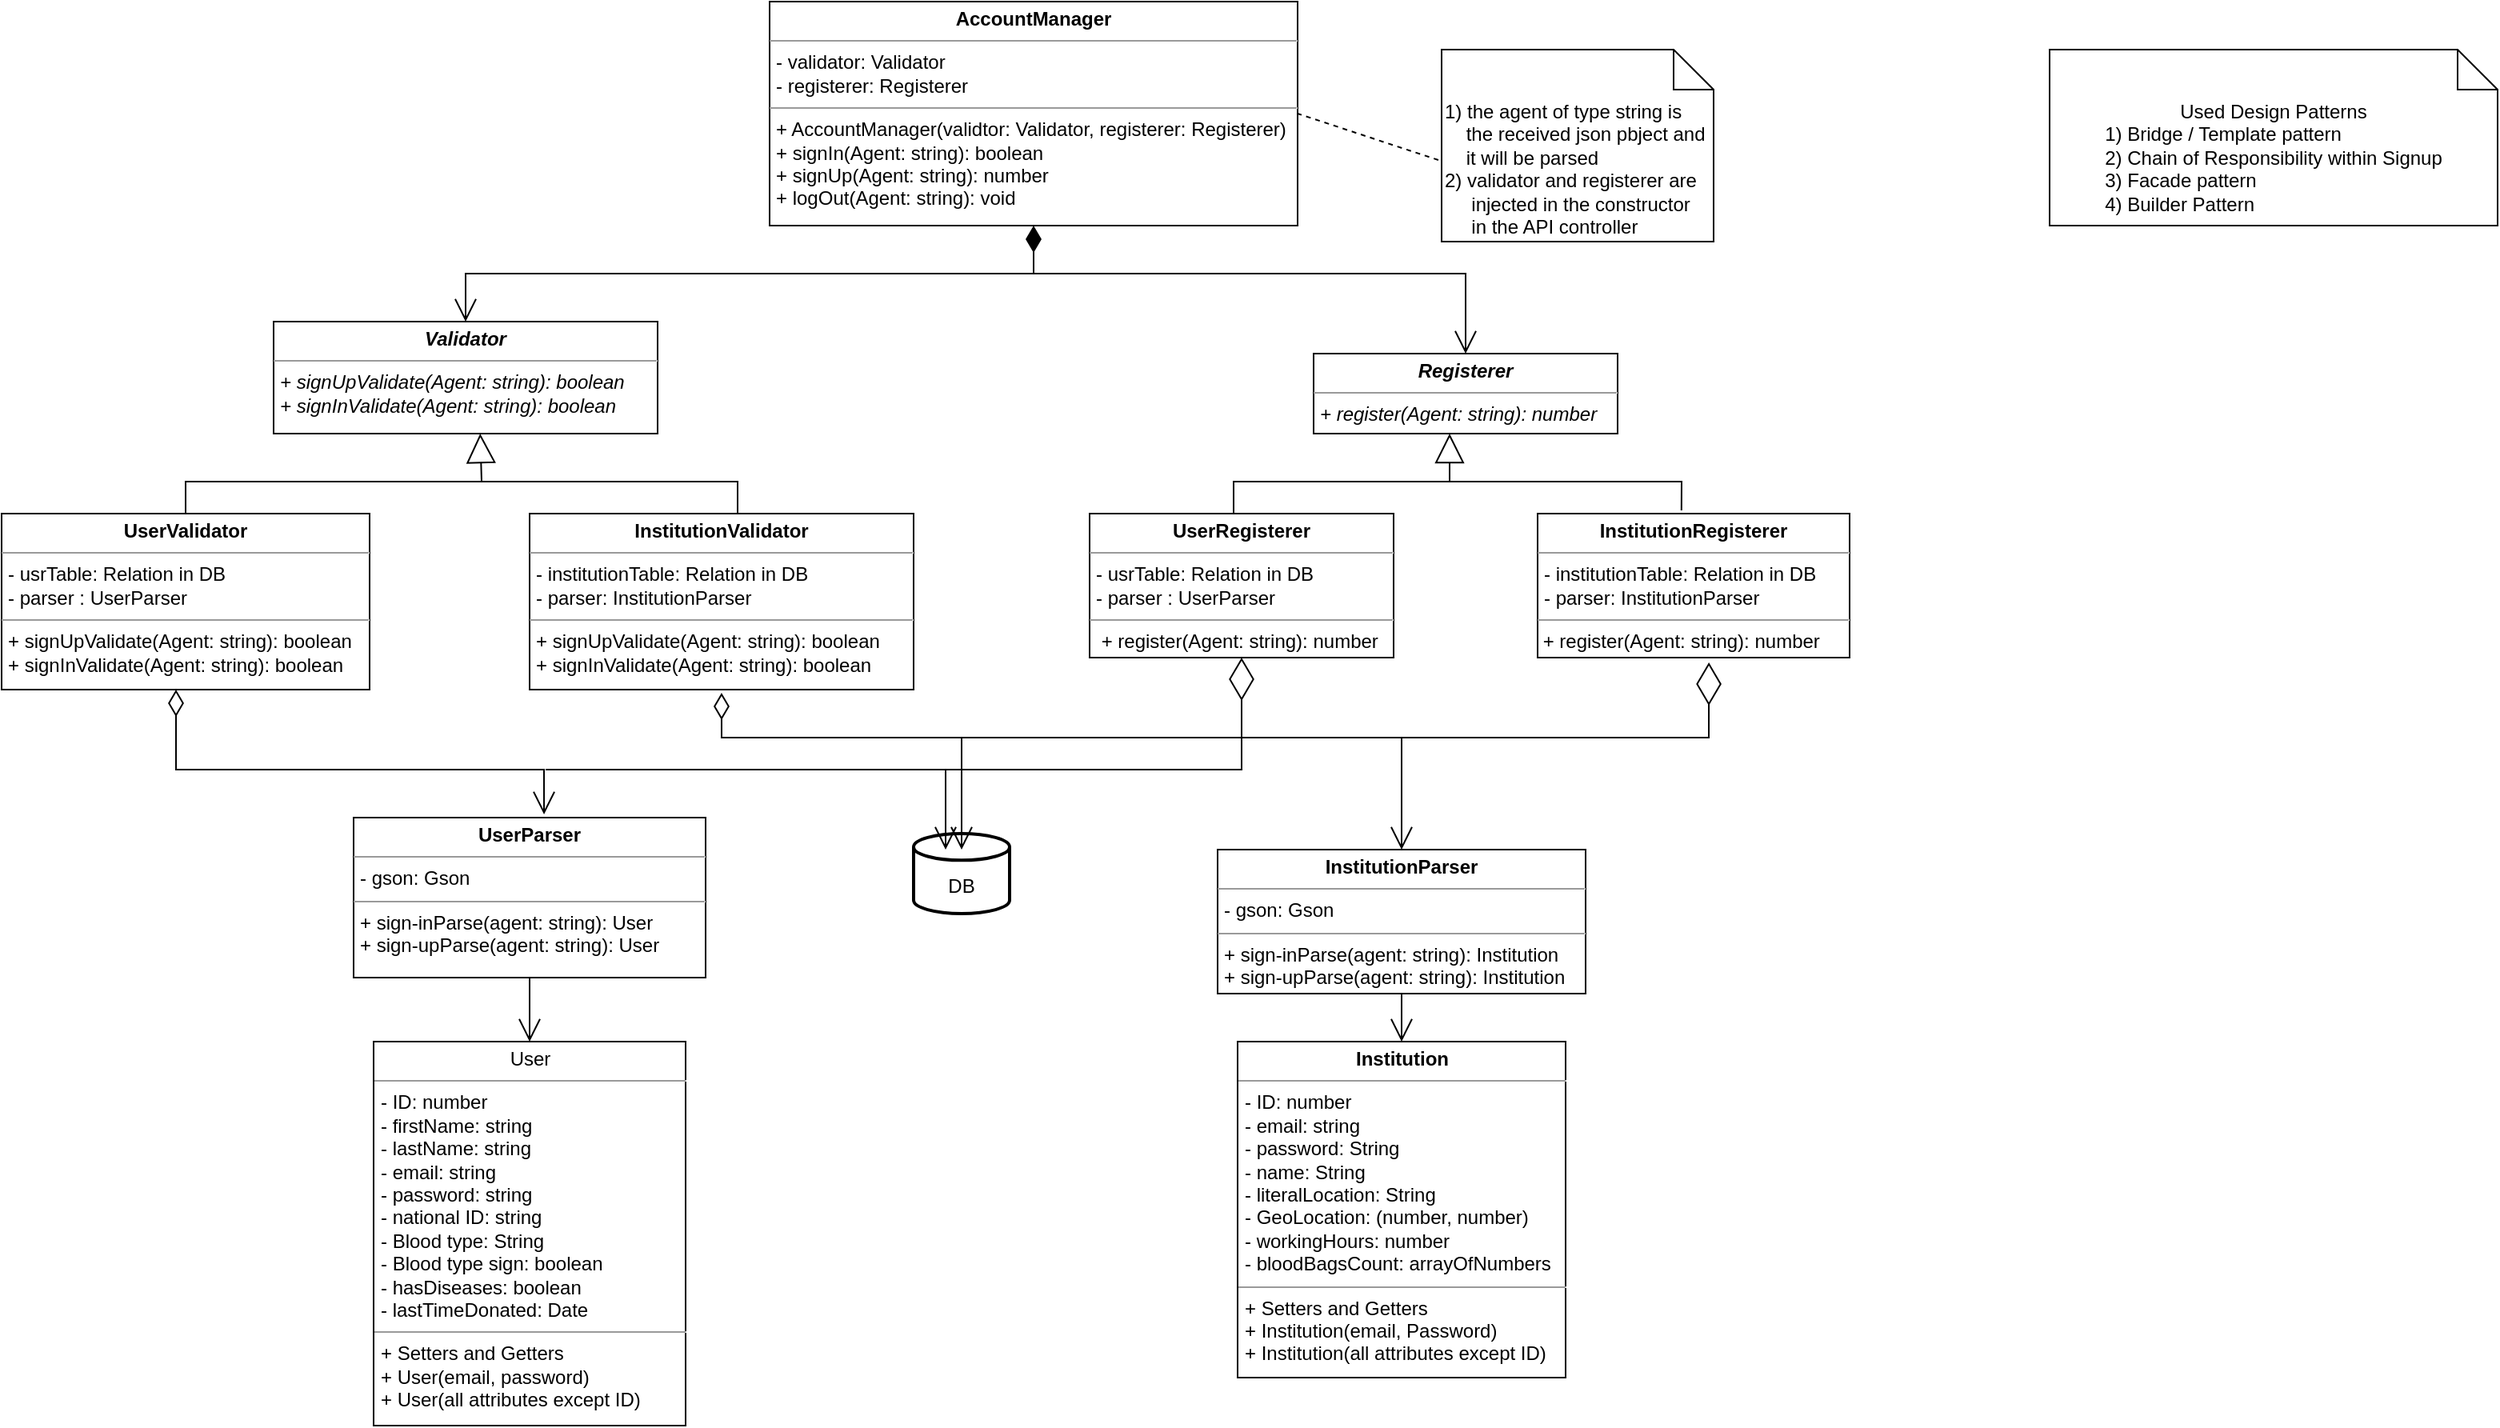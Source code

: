 <mxfile version="20.3.0" type="device" pages="3"><diagram id="vBvzW_29ld02_7QqGSWC" name="Class Diagram"><mxGraphModel dx="1102" dy="1785" grid="1" gridSize="10" guides="1" tooltips="1" connect="1" arrows="1" fold="1" page="1" pageScale="1" pageWidth="850" pageHeight="1100" math="0" shadow="0"><root><mxCell id="0"/><mxCell id="1" parent="0"/><mxCell id="2" value="&lt;p style=&quot;margin:0px;margin-top:4px;text-align:center;&quot;&gt;&lt;b&gt;&lt;i&gt;Validator&lt;/i&gt;&lt;/b&gt;&lt;/p&gt;&lt;hr size=&quot;1&quot;&gt;&lt;p style=&quot;margin:0px;margin-left:4px;&quot;&gt;&lt;i&gt;+ signUpValidate(Agent: string): boolean&amp;nbsp;&lt;/i&gt;&lt;/p&gt;&lt;p style=&quot;margin:0px;margin-left:4px;&quot;&gt;&lt;i&gt;+ signInValidate(Agent: string): boolean&lt;/i&gt;&lt;/p&gt;" style="verticalAlign=top;align=left;overflow=fill;fontSize=12;fontFamily=Helvetica;html=1;" parent="1" vertex="1"><mxGeometry x="330" y="130" width="240" height="70" as="geometry"/></mxCell><mxCell id="3" value="&lt;p style=&quot;margin:0px;margin-top:4px;text-align:center;&quot;&gt;&lt;b&gt;UserValidator&lt;/b&gt;&lt;/p&gt;&lt;hr size=&quot;1&quot;&gt;&lt;p style=&quot;margin:0px;margin-left:4px;&quot;&gt;- usrTable: Relation in DB&lt;/p&gt;&lt;p style=&quot;margin:0px;margin-left:4px;&quot;&gt;- parser : UserParser&lt;/p&gt;&lt;hr size=&quot;1&quot;&gt;&lt;p style=&quot;margin:0px;margin-left:4px;&quot;&gt;+ signUpValidate(Agent: string): boolean&lt;/p&gt;&lt;p style=&quot;margin:0px;margin-left:4px;&quot;&gt;+ signInValidate(Agent: string): boolean&lt;/p&gt;" style="verticalAlign=top;align=left;overflow=fill;fontSize=12;fontFamily=Helvetica;html=1;" parent="1" vertex="1"><mxGeometry x="160" y="250" width="230" height="110" as="geometry"/></mxCell><mxCell id="4" value="&lt;p style=&quot;margin:0px;margin-top:4px;text-align:center;&quot;&gt;&lt;b&gt;InstitutionValidator&lt;/b&gt;&lt;/p&gt;&lt;hr size=&quot;1&quot;&gt;&lt;p style=&quot;margin:0px;margin-left:4px;&quot;&gt;- institutionTable: Relation in DB&lt;/p&gt;&lt;p style=&quot;margin:0px;margin-left:4px;&quot;&gt;- parser: InstitutionParser&lt;/p&gt;&lt;hr size=&quot;1&quot;&gt;&lt;p style=&quot;margin:0px;margin-left:4px;&quot;&gt;+&amp;nbsp;&lt;span style=&quot;background-color: initial;&quot;&gt;signUpValidate(Agent: string): boolean&lt;/span&gt;&lt;/p&gt;&lt;p style=&quot;margin: 0px 0px 0px 4px;&quot;&gt;+ signInValidate(Agent: string): boolean&lt;/p&gt;" style="verticalAlign=top;align=left;overflow=fill;fontSize=12;fontFamily=Helvetica;html=1;" parent="1" vertex="1"><mxGeometry x="490" y="250" width="240" height="110" as="geometry"/></mxCell><mxCell id="5" value="" style="endArrow=block;endSize=16;endFill=0;html=1;rounded=0;exitX=0.5;exitY=0;exitDx=0;exitDy=0;entryX=0.538;entryY=1;entryDx=0;entryDy=0;entryPerimeter=0;" parent="1" source="3" target="2" edge="1"><mxGeometry x="1" y="-594" width="160" relative="1" as="geometry"><mxPoint x="480" y="350" as="sourcePoint"/><mxPoint x="640" y="350" as="targetPoint"/><Array as="points"><mxPoint x="275" y="230"/><mxPoint x="460" y="230"/></Array><mxPoint x="470" y="-654" as="offset"/></mxGeometry></mxCell><mxCell id="6" value="" style="endArrow=none;html=1;rounded=0;" parent="1" edge="1"><mxGeometry width="50" height="50" relative="1" as="geometry"><mxPoint x="460" y="230" as="sourcePoint"/><mxPoint x="620" y="250" as="targetPoint"/><Array as="points"><mxPoint x="620" y="230"/></Array></mxGeometry></mxCell><mxCell id="7" value="&lt;p style=&quot;margin: 0px ; margin-top: 4px ; text-align: center&quot;&gt;&lt;b&gt;AccountManager&lt;/b&gt;&lt;/p&gt;&lt;hr size=&quot;1&quot;&gt;&lt;p style=&quot;margin: 0px ; margin-left: 4px&quot;&gt;- validator: Validator&lt;/p&gt;&lt;p style=&quot;margin: 0px ; margin-left: 4px&quot;&gt;- registerer: Registerer&lt;/p&gt;&lt;hr size=&quot;1&quot;&gt;&lt;p style=&quot;margin: 0px ; margin-left: 4px&quot;&gt;+ AccountManager(validtor: Validator, registerer: Registerer)&lt;/p&gt;&lt;p style=&quot;margin: 0px ; margin-left: 4px&quot;&gt;+ signIn(Agent: string): boolean&lt;/p&gt;&lt;p style=&quot;margin: 0px ; margin-left: 4px&quot;&gt;+ signUp(Agent: string): number&lt;/p&gt;&lt;p style=&quot;margin: 0px ; margin-left: 4px&quot;&gt;+ logOut(Agent: string): void&lt;/p&gt;" style="verticalAlign=top;align=left;overflow=fill;fontSize=12;fontFamily=Helvetica;html=1;" parent="1" vertex="1"><mxGeometry x="640" y="-70" width="330" height="140" as="geometry"/></mxCell><mxCell id="8" value="&lt;p style=&quot;margin: 0px ; margin-top: 4px ; text-align: center&quot;&gt;&lt;b&gt;&lt;i&gt;Registerer&lt;/i&gt;&lt;/b&gt;&lt;/p&gt;&lt;hr size=&quot;1&quot;&gt;&lt;p style=&quot;margin: 0px ; margin-left: 4px&quot;&gt;&lt;i&gt;+ register(Agent: string): number&lt;/i&gt;&lt;/p&gt;" style="verticalAlign=top;align=left;overflow=fill;fontSize=12;fontFamily=Helvetica;html=1;" parent="1" vertex="1"><mxGeometry x="980" y="150" width="190" height="50" as="geometry"/></mxCell><mxCell id="9" value="&lt;p style=&quot;margin: 0px ; margin-top: 4px ; text-align: center&quot;&gt;&lt;b&gt;UserRegisterer&lt;/b&gt;&lt;/p&gt;&lt;hr size=&quot;1&quot;&gt;&lt;p style=&quot;margin: 0px 0px 0px 4px&quot;&gt;- usrTable: Relation in DB&lt;/p&gt;&lt;p style=&quot;margin: 0px 0px 0px 4px&quot;&gt;- parser : UserParser&lt;/p&gt;&lt;hr size=&quot;1&quot;&gt;&lt;p style=&quot;margin: 0px ; margin-left: 4px&quot;&gt;&amp;nbsp;+ register(Agent: string): number&lt;br&gt;&lt;/p&gt;" style="verticalAlign=top;align=left;overflow=fill;fontSize=12;fontFamily=Helvetica;html=1;" parent="1" vertex="1"><mxGeometry x="840" y="250" width="190" height="90" as="geometry"/></mxCell><mxCell id="10" value="&lt;p style=&quot;margin: 0px ; margin-top: 4px ; text-align: center&quot;&gt;&lt;b&gt;InstitutionRegisterer&lt;/b&gt;&lt;/p&gt;&lt;hr size=&quot;1&quot;&gt;&lt;p style=&quot;margin: 0px 0px 0px 4px&quot;&gt;- institutionTable: Relation in DB&lt;/p&gt;&lt;p style=&quot;margin: 0px 0px 0px 4px&quot;&gt;- parser: InstitutionParser&lt;/p&gt;&lt;hr size=&quot;1&quot;&gt;&lt;p style=&quot;margin: 0px ; margin-left: 4px&quot;&gt;&lt;/p&gt;&amp;nbsp;+ register(Agent: string): number" style="verticalAlign=top;align=left;overflow=fill;fontSize=12;fontFamily=Helvetica;html=1;" parent="1" vertex="1"><mxGeometry x="1120" y="250" width="195" height="90" as="geometry"/></mxCell><mxCell id="11" value="" style="endArrow=block;endSize=16;endFill=0;html=1;rounded=0;exitX=0.5;exitY=0;exitDx=0;exitDy=0;entryX=0.5;entryY=1;entryDx=0;entryDy=0;" parent="1" edge="1"><mxGeometry x="1" y="-288" width="160" relative="1" as="geometry"><mxPoint x="930" y="250" as="sourcePoint"/><mxPoint x="1065" y="200" as="targetPoint"/><Array as="points"><mxPoint x="930" y="230"/><mxPoint x="1065" y="230"/></Array><mxPoint x="185" y="-310" as="offset"/></mxGeometry></mxCell><mxCell id="12" value="" style="endArrow=none;html=1;rounded=0;entryX=0.538;entryY=-0.022;entryDx=0;entryDy=0;entryPerimeter=0;" parent="1" edge="1"><mxGeometry width="50" height="50" relative="1" as="geometry"><mxPoint x="1040" y="230" as="sourcePoint"/><mxPoint x="1209.91" y="248.02" as="targetPoint"/><Array as="points"><mxPoint x="1210" y="230"/></Array></mxGeometry></mxCell><mxCell id="13" value="" style="endArrow=open;html=1;endSize=12;startArrow=diamondThin;startSize=14;startFill=1;edgeStyle=orthogonalEdgeStyle;align=left;verticalAlign=bottom;rounded=0;exitX=0.5;exitY=1;exitDx=0;exitDy=0;entryX=0.5;entryY=0;entryDx=0;entryDy=0;" parent="1" source="7" target="2" edge="1"><mxGeometry x="-1" y="359" relative="1" as="geometry"><mxPoint x="710" y="170" as="sourcePoint"/><mxPoint x="870" y="170" as="targetPoint"/><Array as="points"><mxPoint x="805" y="100"/><mxPoint x="450" y="100"/></Array><mxPoint x="-4" y="-50" as="offset"/></mxGeometry></mxCell><mxCell id="14" value="" style="endArrow=open;endFill=1;endSize=12;html=1;rounded=0;entryX=0.5;entryY=0;entryDx=0;entryDy=0;" parent="1" target="8" edge="1"><mxGeometry width="160" relative="1" as="geometry"><mxPoint x="760" y="100" as="sourcePoint"/><mxPoint x="870" y="170" as="targetPoint"/><Array as="points"><mxPoint x="1075" y="100"/></Array></mxGeometry></mxCell><mxCell id="15" value="1) the agent of type string is&amp;nbsp; &amp;nbsp; &amp;nbsp; &amp;nbsp; &amp;nbsp; the received json pbject and&amp;nbsp; &amp;nbsp; &amp;nbsp; it will be parsed&amp;nbsp;&lt;br&gt;2) validator and registerer are&amp;nbsp; &amp;nbsp; &amp;nbsp; &amp;nbsp; &amp;nbsp;injected in the constructor&amp;nbsp; &amp;nbsp; &amp;nbsp; &amp;nbsp; &amp;nbsp;in the API controller" style="shape=note2;boundedLbl=1;whiteSpace=wrap;html=1;size=25;verticalAlign=top;align=left;" parent="1" vertex="1"><mxGeometry x="1060" y="-40" width="170" height="120" as="geometry"/></mxCell><mxCell id="16" value="" style="endArrow=none;dashed=1;html=1;rounded=0;entryX=1;entryY=0.5;entryDx=0;entryDy=0;exitX=-0.012;exitY=0.575;exitDx=0;exitDy=0;exitPerimeter=0;" parent="1" source="15" target="7" edge="1"><mxGeometry width="50" height="50" relative="1" as="geometry"><mxPoint x="780" y="210" as="sourcePoint"/><mxPoint x="830" y="160" as="targetPoint"/></mxGeometry></mxCell><mxCell id="17" value="&lt;p style=&quot;margin:0px;margin-top:4px;text-align:center;&quot;&gt;&lt;b&gt;UserParser&lt;/b&gt;&lt;/p&gt;&lt;hr size=&quot;1&quot;&gt;&lt;p style=&quot;margin:0px;margin-left:4px;&quot;&gt;- gson: Gson&lt;/p&gt;&lt;hr size=&quot;1&quot;&gt;&lt;p style=&quot;margin:0px;margin-left:4px;&quot;&gt;+ sign-inParse(agent: string): User&lt;/p&gt;&lt;p style=&quot;margin:0px;margin-left:4px;&quot;&gt;+ sign-upParse(agent: string): User&lt;/p&gt;" style="verticalAlign=top;align=left;overflow=fill;fontSize=12;fontFamily=Helvetica;html=1;" parent="1" vertex="1"><mxGeometry x="380" y="440" width="220" height="100" as="geometry"/></mxCell><mxCell id="18" value="&lt;p style=&quot;margin:0px;margin-top:4px;text-align:center;&quot;&gt;&lt;b&gt;InstitutionParser&lt;/b&gt;&lt;/p&gt;&lt;hr size=&quot;1&quot;&gt;&lt;p style=&quot;margin:0px;margin-left:4px;&quot;&gt;- gson: Gson&lt;/p&gt;&lt;hr size=&quot;1&quot;&gt;&lt;p style=&quot;margin:0px;margin-left:4px;&quot;&gt;+ sign-inParse(agent: string): Institution&lt;/p&gt;&lt;p style=&quot;margin:0px;margin-left:4px;&quot;&gt;+ sign-upParse(agent: string): Institution&lt;/p&gt;" style="verticalAlign=top;align=left;overflow=fill;fontSize=12;fontFamily=Helvetica;html=1;" parent="1" vertex="1"><mxGeometry x="920" y="460" width="230" height="90" as="geometry"/></mxCell><mxCell id="19" value="&lt;p style=&quot;margin:0px;margin-top:4px;text-align:center;&quot;&gt;User&lt;/p&gt;&lt;hr size=&quot;1&quot;&gt;&lt;p style=&quot;margin:0px;margin-left:4px;&quot;&gt;- ID: number&lt;/p&gt;&lt;p style=&quot;margin:0px;margin-left:4px;&quot;&gt;- firstName: string&lt;/p&gt;&lt;p style=&quot;margin:0px;margin-left:4px;&quot;&gt;- lastName: string&lt;/p&gt;&lt;p style=&quot;margin:0px;margin-left:4px;&quot;&gt;- email: string&lt;/p&gt;&lt;p style=&quot;margin:0px;margin-left:4px;&quot;&gt;- password: string&lt;/p&gt;&lt;p style=&quot;margin:0px;margin-left:4px;&quot;&gt;- national ID: string&lt;/p&gt;&lt;p style=&quot;margin:0px;margin-left:4px;&quot;&gt;- Blood type: String&lt;/p&gt;&lt;p style=&quot;margin:0px;margin-left:4px;&quot;&gt;- Blood type sign: boolean&lt;/p&gt;&lt;p style=&quot;margin:0px;margin-left:4px;&quot;&gt;- hasDiseases: boolean&lt;/p&gt;&lt;p style=&quot;margin:0px;margin-left:4px;&quot;&gt;- lastTimeDonated: Date&lt;/p&gt;&lt;hr size=&quot;1&quot;&gt;&lt;p style=&quot;margin:0px;margin-left:4px;&quot;&gt;+ Setters and Getters&lt;/p&gt;&lt;p style=&quot;margin:0px;margin-left:4px;&quot;&gt;+ User(email, password)&lt;/p&gt;&lt;p style=&quot;margin:0px;margin-left:4px;&quot;&gt;+ User(all attributes except ID)&lt;/p&gt;" style="verticalAlign=top;align=left;overflow=fill;fontSize=12;fontFamily=Helvetica;html=1;" parent="1" vertex="1"><mxGeometry x="392.5" y="580" width="195" height="240" as="geometry"/></mxCell><mxCell id="20" value="&lt;br&gt;DB" style="strokeWidth=2;html=1;shape=mxgraph.flowchart.database;whiteSpace=wrap;" parent="1" vertex="1"><mxGeometry x="730" y="450" width="60" height="50" as="geometry"/></mxCell><mxCell id="21" value="" style="endArrow=open;html=1;endSize=12;startArrow=diamondThin;startSize=14;startFill=0;edgeStyle=orthogonalEdgeStyle;align=left;verticalAlign=bottom;rounded=0;entryX=0.541;entryY=-0.02;entryDx=0;entryDy=0;entryPerimeter=0;" parent="1" source="3" target="17" edge="1"><mxGeometry x="-0.658" y="-190" relative="1" as="geometry"><mxPoint x="590" y="460" as="sourcePoint"/><mxPoint x="750" y="460" as="targetPoint"/><Array as="points"><mxPoint x="269" y="410"/><mxPoint x="499" y="410"/></Array><mxPoint as="offset"/></mxGeometry></mxCell><mxCell id="22" value="" style="endArrow=diamondThin;endFill=0;endSize=24;html=1;rounded=0;entryX=0.5;entryY=1;entryDx=0;entryDy=0;" parent="1" target="9" edge="1"><mxGeometry width="160" relative="1" as="geometry"><mxPoint x="500" y="410" as="sourcePoint"/><mxPoint x="750" y="460" as="targetPoint"/><Array as="points"><mxPoint x="935" y="410"/></Array></mxGeometry></mxCell><mxCell id="23" value="" style="endArrow=open;html=1;endSize=12;startArrow=diamondThin;startSize=14;startFill=0;edgeStyle=orthogonalEdgeStyle;align=left;verticalAlign=bottom;rounded=0;entryX=0.5;entryY=0;entryDx=0;entryDy=0;" parent="1" target="18" edge="1"><mxGeometry x="-0.658" y="-190" relative="1" as="geometry"><mxPoint x="609.98" y="362" as="sourcePoint"/><mxPoint x="840" y="440" as="targetPoint"/><Array as="points"><mxPoint x="610" y="390"/><mxPoint x="1035" y="390"/></Array><mxPoint as="offset"/></mxGeometry></mxCell><mxCell id="24" value="" style="endArrow=diamondThin;endFill=0;endSize=24;html=1;rounded=0;entryX=0.549;entryY=1.033;entryDx=0;entryDy=0;entryPerimeter=0;" parent="1" target="10" edge="1"><mxGeometry width="160" relative="1" as="geometry"><mxPoint x="1030" y="390" as="sourcePoint"/><mxPoint x="890" y="330" as="targetPoint"/><Array as="points"><mxPoint x="1227" y="390"/></Array></mxGeometry></mxCell><mxCell id="25" value="&lt;p style=&quot;margin:0px;margin-top:4px;text-align:center;&quot;&gt;&lt;b&gt;Institution&lt;/b&gt;&lt;/p&gt;&lt;hr size=&quot;1&quot;&gt;&lt;p style=&quot;margin:0px;margin-left:4px;&quot;&gt;- ID: number&lt;/p&gt;&lt;p style=&quot;margin:0px;margin-left:4px;&quot;&gt;- email: string&lt;/p&gt;&lt;p style=&quot;margin:0px;margin-left:4px;&quot;&gt;- password: String&lt;/p&gt;&lt;p style=&quot;margin:0px;margin-left:4px;&quot;&gt;- name: String&lt;/p&gt;&lt;p style=&quot;margin:0px;margin-left:4px;&quot;&gt;- literalLocation: String&lt;/p&gt;&lt;p style=&quot;margin:0px;margin-left:4px;&quot;&gt;- GeoLocation: (number, number)&lt;/p&gt;&lt;p style=&quot;margin:0px;margin-left:4px;&quot;&gt;- workingHours: number&lt;/p&gt;&lt;p style=&quot;margin:0px;margin-left:4px;&quot;&gt;- bloodBagsCount: arrayOfNumbers&lt;/p&gt;&lt;hr size=&quot;1&quot;&gt;&lt;p style=&quot;margin:0px;margin-left:4px;&quot;&gt;+ Setters and Getters&lt;/p&gt;&lt;p style=&quot;margin:0px;margin-left:4px;&quot;&gt;+ Institution(email, Password)&lt;/p&gt;&lt;p style=&quot;margin:0px;margin-left:4px;&quot;&gt;+ Institution(all attributes except ID)&lt;/p&gt;" style="verticalAlign=top;align=left;overflow=fill;fontSize=12;fontFamily=Helvetica;html=1;" parent="1" vertex="1"><mxGeometry x="932.5" y="580" width="205" height="210" as="geometry"/></mxCell><mxCell id="26" value="" style="endArrow=open;endFill=1;endSize=12;html=1;rounded=0;exitX=0.5;exitY=1;exitDx=0;exitDy=0;entryX=0.5;entryY=0;entryDx=0;entryDy=0;" parent="1" source="17" target="19" edge="1"><mxGeometry width="160" relative="1" as="geometry"><mxPoint x="730" y="620" as="sourcePoint"/><mxPoint x="890" y="620" as="targetPoint"/></mxGeometry></mxCell><mxCell id="27" value="" style="endArrow=open;endFill=1;endSize=12;html=1;rounded=0;exitX=0.5;exitY=1;exitDx=0;exitDy=0;entryX=0.5;entryY=0;entryDx=0;entryDy=0;" parent="1" source="18" target="25" edge="1"><mxGeometry width="160" relative="1" as="geometry"><mxPoint x="730" y="620" as="sourcePoint"/><mxPoint x="890" y="620" as="targetPoint"/></mxGeometry></mxCell><mxCell id="29" value="" style="endArrow=open;endFill=1;endSize=12;html=1;rounded=0;entryX=0.5;entryY=0;entryDx=0;entryDy=0;" parent="1" edge="1"><mxGeometry width="160" relative="1" as="geometry"><mxPoint x="750" y="410" as="sourcePoint"/><mxPoint x="750" y="460" as="targetPoint"/></mxGeometry></mxCell><mxCell id="30" value="" style="endArrow=open;endFill=1;endSize=12;html=1;rounded=0;" parent="1" edge="1"><mxGeometry width="160" relative="1" as="geometry"><mxPoint x="760" y="390" as="sourcePoint"/><mxPoint x="760" y="460" as="targetPoint"/></mxGeometry></mxCell><mxCell id="32" value="Used Design Patterns&lt;br&gt;&lt;div style=&quot;text-align: left;&quot;&gt;&lt;span style=&quot;background-color: initial;&quot;&gt;1) Bridge / Template pattern&lt;/span&gt;&lt;/div&gt;&lt;div style=&quot;text-align: left;&quot;&gt;&lt;span style=&quot;background-color: initial;&quot;&gt;2) Chain of Responsibility within Signup&lt;/span&gt;&lt;/div&gt;&lt;div style=&quot;text-align: left;&quot;&gt;&lt;span style=&quot;background-color: initial;&quot;&gt;3) Facade pattern&lt;/span&gt;&lt;/div&gt;&lt;div style=&quot;text-align: left;&quot;&gt;&lt;span style=&quot;background-color: initial;&quot;&gt;4) Builder Pattern&lt;/span&gt;&lt;/div&gt;" style="shape=note2;boundedLbl=1;whiteSpace=wrap;html=1;size=25;verticalAlign=top;align=center;" parent="1" vertex="1"><mxGeometry x="1440" y="-40" width="280" height="110" as="geometry"/></mxCell></root></mxGraphModel></diagram><diagram id="GNmsdhd8mzbh0snhl9CG" name="CRC"><mxGraphModel grid="1" gridSize="10" guides="1" tooltips="1" connect="1" arrows="1" page="1" fold="1" pageScale="1" pageWidth="850" pageHeight="1100" math="0" shadow="0">&#xa;            <root>&#xa;                <mxCell id="rPAp7JFFLe6vOHe7YKmG-0"/>&#xa;                <mxCell id="rPAp7JFFLe6vOHe7YKmG-1" parent="rPAp7JFFLe6vOHe7YKmG-0"/>&#xa;                <mxCell id="rPAp7JFFLe6vOHe7YKmG-2" value="Account Manager" style="shape=table;startSize=30;container=1;collapsible=1;childLayout=tableLayout;fixedRows=1;rowLines=0;fontStyle=1;align=center;resizeLast=1;" vertex="1" parent="rPAp7JFFLe6vOHe7YKmG-1">&#xa;                    <mxGeometry x="150" y="100" width="180" height="160" as="geometry"/>&#xa;                </mxCell>&#xa;                <mxCell id="rPAp7JFFLe6vOHe7YKmG-3" value="" style="shape=tableRow;horizontal=0;startSize=0;swimlaneHead=0;swimlaneBody=0;fillColor=none;collapsible=0;dropTarget=0;points=[[0,0.5],[1,0.5]];portConstraint=eastwest;top=0;left=0;right=0;bottom=1;" vertex="1" parent="rPAp7JFFLe6vOHe7YKmG-2">&#xa;                    <mxGeometry y="30" width="180" height="30" as="geometry"/>&#xa;                </mxCell>&#xa;                <mxCell id="rPAp7JFFLe6vOHe7YKmG-4" value="Attributes" style="shape=partialRectangle;connectable=0;fillColor=none;top=0;left=0;bottom=0;right=0;fontStyle=1;overflow=hidden;" vertex="1" parent="rPAp7JFFLe6vOHe7YKmG-3">&#xa;                    <mxGeometry width="70" height="30" as="geometry">&#xa;                        <mxRectangle width="70" height="30" as="alternateBounds"/>&#xa;                    </mxGeometry>&#xa;                </mxCell>&#xa;                <mxCell id="rPAp7JFFLe6vOHe7YKmG-5" value="Collaborations" style="shape=partialRectangle;connectable=0;fillColor=none;top=0;left=0;bottom=0;right=0;align=left;spacingLeft=6;fontStyle=1;overflow=hidden;" vertex="1" parent="rPAp7JFFLe6vOHe7YKmG-3">&#xa;                    <mxGeometry x="70" width="110" height="30" as="geometry">&#xa;                        <mxRectangle width="110" height="30" as="alternateBounds"/>&#xa;                    </mxGeometry>&#xa;                </mxCell>&#xa;                <mxCell id="rPAp7JFFLe6vOHe7YKmG-6" value="" style="shape=tableRow;horizontal=0;startSize=0;swimlaneHead=0;swimlaneBody=0;fillColor=none;collapsible=0;dropTarget=0;points=[[0,0.5],[1,0.5]];portConstraint=eastwest;top=0;left=0;right=0;bottom=0;" vertex="1" parent="rPAp7JFFLe6vOHe7YKmG-2">&#xa;                    <mxGeometry y="60" width="180" height="30" as="geometry"/>&#xa;                </mxCell>&#xa;                <mxCell id="rPAp7JFFLe6vOHe7YKmG-7" value="Validator" style="shape=partialRectangle;connectable=0;fillColor=none;top=0;left=0;bottom=0;right=0;editable=1;overflow=hidden;" vertex="1" parent="rPAp7JFFLe6vOHe7YKmG-6">&#xa;                    <mxGeometry width="70" height="30" as="geometry">&#xa;                        <mxRectangle width="70" height="30" as="alternateBounds"/>&#xa;                    </mxGeometry>&#xa;                </mxCell>&#xa;                <mxCell id="rPAp7JFFLe6vOHe7YKmG-8" value="Registration API" style="shape=partialRectangle;connectable=0;fillColor=none;top=0;left=0;bottom=0;right=0;align=left;spacingLeft=6;overflow=hidden;" vertex="1" parent="rPAp7JFFLe6vOHe7YKmG-6">&#xa;                    <mxGeometry x="70" width="110" height="30" as="geometry">&#xa;                        <mxRectangle width="110" height="30" as="alternateBounds"/>&#xa;                    </mxGeometry>&#xa;                </mxCell>&#xa;                <mxCell id="rPAp7JFFLe6vOHe7YKmG-9" value="" style="shape=tableRow;horizontal=0;startSize=0;swimlaneHead=0;swimlaneBody=0;fillColor=none;collapsible=0;dropTarget=0;points=[[0,0.5],[1,0.5]];portConstraint=eastwest;top=0;left=0;right=0;bottom=0;" vertex="1" parent="rPAp7JFFLe6vOHe7YKmG-2">&#xa;                    <mxGeometry y="90" width="180" height="30" as="geometry"/>&#xa;                </mxCell>&#xa;                <mxCell id="rPAp7JFFLe6vOHe7YKmG-10" value="Registerer" style="shape=partialRectangle;connectable=0;fillColor=none;top=0;left=0;bottom=0;right=0;editable=1;overflow=hidden;" vertex="1" parent="rPAp7JFFLe6vOHe7YKmG-9">&#xa;                    <mxGeometry width="70" height="30" as="geometry">&#xa;                        <mxRectangle width="70" height="30" as="alternateBounds"/>&#xa;                    </mxGeometry>&#xa;                </mxCell>&#xa;                <mxCell id="rPAp7JFFLe6vOHe7YKmG-11" value="Registerer" style="shape=partialRectangle;connectable=0;fillColor=none;top=0;left=0;bottom=0;right=0;align=left;spacingLeft=6;overflow=hidden;" vertex="1" parent="rPAp7JFFLe6vOHe7YKmG-9">&#xa;                    <mxGeometry x="70" width="110" height="30" as="geometry">&#xa;                        <mxRectangle width="110" height="30" as="alternateBounds"/>&#xa;                    </mxGeometry>&#xa;                </mxCell>&#xa;                <mxCell id="rPAp7JFFLe6vOHe7YKmG-12" value="" style="shape=tableRow;horizontal=0;startSize=0;swimlaneHead=0;swimlaneBody=0;fillColor=none;collapsible=0;dropTarget=0;points=[[0,0.5],[1,0.5]];portConstraint=eastwest;top=0;left=0;right=0;bottom=0;" vertex="1" parent="rPAp7JFFLe6vOHe7YKmG-2">&#xa;                    <mxGeometry y="120" width="180" height="30" as="geometry"/>&#xa;                </mxCell>&#xa;                <mxCell id="rPAp7JFFLe6vOHe7YKmG-13" value="" style="shape=partialRectangle;connectable=0;fillColor=none;top=0;left=0;bottom=0;right=0;editable=1;overflow=hidden;" vertex="1" parent="rPAp7JFFLe6vOHe7YKmG-12">&#xa;                    <mxGeometry width="70" height="30" as="geometry">&#xa;                        <mxRectangle width="70" height="30" as="alternateBounds"/>&#xa;                    </mxGeometry>&#xa;                </mxCell>&#xa;                <mxCell id="rPAp7JFFLe6vOHe7YKmG-14" value="Validator" style="shape=partialRectangle;connectable=0;fillColor=none;top=0;left=0;bottom=0;right=0;align=left;spacingLeft=6;overflow=hidden;" vertex="1" parent="rPAp7JFFLe6vOHe7YKmG-12">&#xa;                    <mxGeometry x="70" width="110" height="30" as="geometry">&#xa;                        <mxRectangle width="110" height="30" as="alternateBounds"/>&#xa;                    </mxGeometry>&#xa;                </mxCell>&#xa;                <mxCell id="rPAp7JFFLe6vOHe7YKmG-15" value="UserValidator and UserRegisterer" style="shape=table;startSize=30;container=1;collapsible=1;childLayout=tableLayout;fixedRows=1;rowLines=0;fontStyle=1;align=center;resizeLast=1;" vertex="1" parent="rPAp7JFFLe6vOHe7YKmG-1">&#xa;                    <mxGeometry x="380" y="50" width="210" height="200" as="geometry"/>&#xa;                </mxCell>&#xa;                <mxCell id="rPAp7JFFLe6vOHe7YKmG-16" value="" style="shape=tableRow;horizontal=0;startSize=0;swimlaneHead=0;swimlaneBody=0;fillColor=none;collapsible=0;dropTarget=0;points=[[0,0.5],[1,0.5]];portConstraint=eastwest;top=0;left=0;right=0;bottom=1;" vertex="1" parent="rPAp7JFFLe6vOHe7YKmG-15">&#xa;                    <mxGeometry y="30" width="210" height="30" as="geometry"/>&#xa;                </mxCell>&#xa;                <mxCell id="rPAp7JFFLe6vOHe7YKmG-17" value="Attributes" style="shape=partialRectangle;connectable=0;fillColor=none;top=0;left=0;bottom=0;right=0;fontStyle=1;overflow=hidden;" vertex="1" parent="rPAp7JFFLe6vOHe7YKmG-16">&#xa;                    <mxGeometry width="70" height="30" as="geometry">&#xa;                        <mxRectangle width="70" height="30" as="alternateBounds"/>&#xa;                    </mxGeometry>&#xa;                </mxCell>&#xa;                <mxCell id="rPAp7JFFLe6vOHe7YKmG-18" value="Collaborations" style="shape=partialRectangle;connectable=0;fillColor=none;top=0;left=0;bottom=0;right=0;align=left;spacingLeft=6;fontStyle=1;overflow=hidden;" vertex="1" parent="rPAp7JFFLe6vOHe7YKmG-16">&#xa;                    <mxGeometry x="70" width="140" height="30" as="geometry">&#xa;                        <mxRectangle width="140" height="30" as="alternateBounds"/>&#xa;                    </mxGeometry>&#xa;                </mxCell>&#xa;                <mxCell id="rPAp7JFFLe6vOHe7YKmG-19" value="" style="shape=tableRow;horizontal=0;startSize=0;swimlaneHead=0;swimlaneBody=0;fillColor=none;collapsible=0;dropTarget=0;points=[[0,0.5],[1,0.5]];portConstraint=eastwest;top=0;left=0;right=0;bottom=0;" vertex="1" parent="rPAp7JFFLe6vOHe7YKmG-15">&#xa;                    <mxGeometry y="60" width="210" height="30" as="geometry"/>&#xa;                </mxCell>&#xa;                <mxCell id="rPAp7JFFLe6vOHe7YKmG-20" value="DB link" style="shape=partialRectangle;connectable=0;fillColor=none;top=0;left=0;bottom=0;right=0;editable=1;overflow=hidden;" vertex="1" parent="rPAp7JFFLe6vOHe7YKmG-19">&#xa;                    <mxGeometry width="70" height="30" as="geometry">&#xa;                        <mxRectangle width="70" height="30" as="alternateBounds"/>&#xa;                    </mxGeometry>&#xa;                </mxCell>&#xa;                <mxCell id="rPAp7JFFLe6vOHe7YKmG-21" value="UserParser" style="shape=partialRectangle;connectable=0;fillColor=none;top=0;left=0;bottom=0;right=0;align=left;spacingLeft=6;overflow=hidden;" vertex="1" parent="rPAp7JFFLe6vOHe7YKmG-19">&#xa;                    <mxGeometry x="70" width="140" height="30" as="geometry">&#xa;                        <mxRectangle width="140" height="30" as="alternateBounds"/>&#xa;                    </mxGeometry>&#xa;                </mxCell>&#xa;                <mxCell id="rPAp7JFFLe6vOHe7YKmG-22" value="" style="shape=tableRow;horizontal=0;startSize=0;swimlaneHead=0;swimlaneBody=0;fillColor=none;collapsible=0;dropTarget=0;points=[[0,0.5],[1,0.5]];portConstraint=eastwest;top=0;left=0;right=0;bottom=0;" vertex="1" parent="rPAp7JFFLe6vOHe7YKmG-15">&#xa;                    <mxGeometry y="90" width="210" height="30" as="geometry"/>&#xa;                </mxCell>&#xa;                <mxCell id="rPAp7JFFLe6vOHe7YKmG-23" value="Parser" style="shape=partialRectangle;connectable=0;fillColor=none;top=0;left=0;bottom=0;right=0;editable=1;overflow=hidden;" vertex="1" parent="rPAp7JFFLe6vOHe7YKmG-22">&#xa;                    <mxGeometry width="70" height="30" as="geometry">&#xa;                        <mxRectangle width="70" height="30" as="alternateBounds"/>&#xa;                    </mxGeometry>&#xa;                </mxCell>&#xa;                <mxCell id="rPAp7JFFLe6vOHe7YKmG-24" value="JDBC" style="shape=partialRectangle;connectable=0;fillColor=none;top=0;left=0;bottom=0;right=0;align=left;spacingLeft=6;overflow=hidden;" vertex="1" parent="rPAp7JFFLe6vOHe7YKmG-22">&#xa;                    <mxGeometry x="70" width="140" height="30" as="geometry">&#xa;                        <mxRectangle width="140" height="30" as="alternateBounds"/>&#xa;                    </mxGeometry>&#xa;                </mxCell>&#xa;                <mxCell id="rPAp7JFFLe6vOHe7YKmG-25" value="" style="shape=tableRow;horizontal=0;startSize=0;swimlaneHead=0;swimlaneBody=0;fillColor=none;collapsible=0;dropTarget=0;points=[[0,0.5],[1,0.5]];portConstraint=eastwest;top=0;left=0;right=0;bottom=0;" vertex="1" parent="rPAp7JFFLe6vOHe7YKmG-15">&#xa;                    <mxGeometry y="120" width="210" height="30" as="geometry"/>&#xa;                </mxCell>&#xa;                <mxCell id="rPAp7JFFLe6vOHe7YKmG-26" value="" style="shape=partialRectangle;connectable=0;fillColor=none;top=0;left=0;bottom=0;right=0;editable=1;overflow=hidden;" vertex="1" parent="rPAp7JFFLe6vOHe7YKmG-25">&#xa;                    <mxGeometry width="70" height="30" as="geometry">&#xa;                        <mxRectangle width="70" height="30" as="alternateBounds"/>&#xa;                    </mxGeometry>&#xa;                </mxCell>&#xa;                <mxCell id="rPAp7JFFLe6vOHe7YKmG-27" value="User" style="shape=partialRectangle;connectable=0;fillColor=none;top=0;left=0;bottom=0;right=0;align=left;spacingLeft=6;overflow=hidden;" vertex="1" parent="rPAp7JFFLe6vOHe7YKmG-25">&#xa;                    <mxGeometry x="70" width="140" height="30" as="geometry">&#xa;                        <mxRectangle width="140" height="30" as="alternateBounds"/>&#xa;                    </mxGeometry>&#xa;                </mxCell>&#xa;                <mxCell id="rPAp7JFFLe6vOHe7YKmG-28" value="" style="shape=tableRow;horizontal=0;startSize=0;swimlaneHead=0;swimlaneBody=0;fillColor=none;collapsible=0;dropTarget=0;points=[[0,0.5],[1,0.5]];portConstraint=eastwest;top=0;left=0;right=0;bottom=0;" vertex="1" parent="rPAp7JFFLe6vOHe7YKmG-15">&#xa;                    <mxGeometry y="150" width="210" height="30" as="geometry"/>&#xa;                </mxCell>&#xa;                <mxCell id="rPAp7JFFLe6vOHe7YKmG-29" value="" style="shape=partialRectangle;connectable=0;fillColor=none;top=0;left=0;bottom=0;right=0;editable=1;overflow=hidden;" vertex="1" parent="rPAp7JFFLe6vOHe7YKmG-28">&#xa;                    <mxGeometry width="70" height="30" as="geometry">&#xa;                        <mxRectangle width="70" height="30" as="alternateBounds"/>&#xa;                    </mxGeometry>&#xa;                </mxCell>&#xa;                <mxCell id="rPAp7JFFLe6vOHe7YKmG-30" value="Account Manager" style="shape=partialRectangle;connectable=0;fillColor=none;top=0;left=0;bottom=0;right=0;align=left;spacingLeft=6;overflow=hidden;" vertex="1" parent="rPAp7JFFLe6vOHe7YKmG-28">&#xa;                    <mxGeometry x="70" width="140" height="30" as="geometry">&#xa;                        <mxRectangle width="140" height="30" as="alternateBounds"/>&#xa;                    </mxGeometry>&#xa;                </mxCell>&#xa;                <mxCell id="rPAp7JFFLe6vOHe7YKmG-31" value="InstitutionValidator and&#10;InstitutionRegistere" style="shape=table;startSize=30;container=1;collapsible=1;childLayout=tableLayout;fixedRows=1;rowLines=0;fontStyle=1;align=center;resizeLast=1;" vertex="1" parent="rPAp7JFFLe6vOHe7YKmG-1">&#xa;                    <mxGeometry x="690" y="50" width="180" height="190" as="geometry"/>&#xa;                </mxCell>&#xa;                <mxCell id="rPAp7JFFLe6vOHe7YKmG-32" value="" style="shape=tableRow;horizontal=0;startSize=0;swimlaneHead=0;swimlaneBody=0;fillColor=none;collapsible=0;dropTarget=0;points=[[0,0.5],[1,0.5]];portConstraint=eastwest;top=0;left=0;right=0;bottom=1;" vertex="1" parent="rPAp7JFFLe6vOHe7YKmG-31">&#xa;                    <mxGeometry y="30" width="180" height="30" as="geometry"/>&#xa;                </mxCell>&#xa;                <mxCell id="rPAp7JFFLe6vOHe7YKmG-33" value="Attributes" style="shape=partialRectangle;connectable=0;fillColor=none;top=0;left=0;bottom=0;right=0;fontStyle=1;overflow=hidden;" vertex="1" parent="rPAp7JFFLe6vOHe7YKmG-32">&#xa;                    <mxGeometry width="70" height="30" as="geometry">&#xa;                        <mxRectangle width="70" height="30" as="alternateBounds"/>&#xa;                    </mxGeometry>&#xa;                </mxCell>&#xa;                <mxCell id="rPAp7JFFLe6vOHe7YKmG-34" value="Collaborations" style="shape=partialRectangle;connectable=0;fillColor=none;top=0;left=0;bottom=0;right=0;align=left;spacingLeft=6;fontStyle=1;overflow=hidden;" vertex="1" parent="rPAp7JFFLe6vOHe7YKmG-32">&#xa;                    <mxGeometry x="70" width="110" height="30" as="geometry">&#xa;                        <mxRectangle width="110" height="30" as="alternateBounds"/>&#xa;                    </mxGeometry>&#xa;                </mxCell>&#xa;                <mxCell id="rPAp7JFFLe6vOHe7YKmG-35" value="" style="shape=tableRow;horizontal=0;startSize=0;swimlaneHead=0;swimlaneBody=0;fillColor=none;collapsible=0;dropTarget=0;points=[[0,0.5],[1,0.5]];portConstraint=eastwest;top=0;left=0;right=0;bottom=0;" vertex="1" parent="rPAp7JFFLe6vOHe7YKmG-31">&#xa;                    <mxGeometry y="60" width="180" height="30" as="geometry"/>&#xa;                </mxCell>&#xa;                <mxCell id="rPAp7JFFLe6vOHe7YKmG-36" value="DB link" style="shape=partialRectangle;connectable=0;fillColor=none;top=0;left=0;bottom=0;right=0;editable=1;overflow=hidden;" vertex="1" parent="rPAp7JFFLe6vOHe7YKmG-35">&#xa;                    <mxGeometry width="70" height="30" as="geometry">&#xa;                        <mxRectangle width="70" height="30" as="alternateBounds"/>&#xa;                    </mxGeometry>&#xa;                </mxCell>&#xa;                <mxCell id="rPAp7JFFLe6vOHe7YKmG-37" value="InstitutionParser" style="shape=partialRectangle;connectable=0;fillColor=none;top=0;left=0;bottom=0;right=0;align=left;spacingLeft=6;overflow=hidden;" vertex="1" parent="rPAp7JFFLe6vOHe7YKmG-35">&#xa;                    <mxGeometry x="70" width="110" height="30" as="geometry">&#xa;                        <mxRectangle width="110" height="30" as="alternateBounds"/>&#xa;                    </mxGeometry>&#xa;                </mxCell>&#xa;                <mxCell id="rPAp7JFFLe6vOHe7YKmG-38" value="" style="shape=tableRow;horizontal=0;startSize=0;swimlaneHead=0;swimlaneBody=0;fillColor=none;collapsible=0;dropTarget=0;points=[[0,0.5],[1,0.5]];portConstraint=eastwest;top=0;left=0;right=0;bottom=0;" vertex="1" parent="rPAp7JFFLe6vOHe7YKmG-31">&#xa;                    <mxGeometry y="90" width="180" height="30" as="geometry"/>&#xa;                </mxCell>&#xa;                <mxCell id="rPAp7JFFLe6vOHe7YKmG-39" value="Parser" style="shape=partialRectangle;connectable=0;fillColor=none;top=0;left=0;bottom=0;right=0;editable=1;overflow=hidden;" vertex="1" parent="rPAp7JFFLe6vOHe7YKmG-38">&#xa;                    <mxGeometry width="70" height="30" as="geometry">&#xa;                        <mxRectangle width="70" height="30" as="alternateBounds"/>&#xa;                    </mxGeometry>&#xa;                </mxCell>&#xa;                <mxCell id="rPAp7JFFLe6vOHe7YKmG-40" value="JDBC" style="shape=partialRectangle;connectable=0;fillColor=none;top=0;left=0;bottom=0;right=0;align=left;spacingLeft=6;overflow=hidden;" vertex="1" parent="rPAp7JFFLe6vOHe7YKmG-38">&#xa;                    <mxGeometry x="70" width="110" height="30" as="geometry">&#xa;                        <mxRectangle width="110" height="30" as="alternateBounds"/>&#xa;                    </mxGeometry>&#xa;                </mxCell>&#xa;                <mxCell id="rPAp7JFFLe6vOHe7YKmG-41" value="" style="shape=tableRow;horizontal=0;startSize=0;swimlaneHead=0;swimlaneBody=0;fillColor=none;collapsible=0;dropTarget=0;points=[[0,0.5],[1,0.5]];portConstraint=eastwest;top=0;left=0;right=0;bottom=0;" vertex="1" parent="rPAp7JFFLe6vOHe7YKmG-31">&#xa;                    <mxGeometry y="120" width="180" height="30" as="geometry"/>&#xa;                </mxCell>&#xa;                <mxCell id="rPAp7JFFLe6vOHe7YKmG-42" value="" style="shape=partialRectangle;connectable=0;fillColor=none;top=0;left=0;bottom=0;right=0;editable=1;overflow=hidden;" vertex="1" parent="rPAp7JFFLe6vOHe7YKmG-41">&#xa;                    <mxGeometry width="70" height="30" as="geometry">&#xa;                        <mxRectangle width="70" height="30" as="alternateBounds"/>&#xa;                    </mxGeometry>&#xa;                </mxCell>&#xa;                <mxCell id="rPAp7JFFLe6vOHe7YKmG-43" value="Institution" style="shape=partialRectangle;connectable=0;fillColor=none;top=0;left=0;bottom=0;right=0;align=left;spacingLeft=6;overflow=hidden;" vertex="1" parent="rPAp7JFFLe6vOHe7YKmG-41">&#xa;                    <mxGeometry x="70" width="110" height="30" as="geometry">&#xa;                        <mxRectangle width="110" height="30" as="alternateBounds"/>&#xa;                    </mxGeometry>&#xa;                </mxCell>&#xa;                <mxCell id="rPAp7JFFLe6vOHe7YKmG-44" value="" style="shape=tableRow;horizontal=0;startSize=0;swimlaneHead=0;swimlaneBody=0;fillColor=none;collapsible=0;dropTarget=0;points=[[0,0.5],[1,0.5]];portConstraint=eastwest;top=0;left=0;right=0;bottom=0;" vertex="1" parent="rPAp7JFFLe6vOHe7YKmG-31">&#xa;                    <mxGeometry y="150" width="180" height="30" as="geometry"/>&#xa;                </mxCell>&#xa;                <mxCell id="rPAp7JFFLe6vOHe7YKmG-45" value="" style="shape=partialRectangle;connectable=0;fillColor=none;top=0;left=0;bottom=0;right=0;editable=1;overflow=hidden;" vertex="1" parent="rPAp7JFFLe6vOHe7YKmG-44">&#xa;                    <mxGeometry width="70" height="30" as="geometry">&#xa;                        <mxRectangle width="70" height="30" as="alternateBounds"/>&#xa;                    </mxGeometry>&#xa;                </mxCell>&#xa;                <mxCell id="rPAp7JFFLe6vOHe7YKmG-46" value="AccountManager" style="shape=partialRectangle;connectable=0;fillColor=none;top=0;left=0;bottom=0;right=0;align=left;spacingLeft=6;overflow=hidden;" vertex="1" parent="rPAp7JFFLe6vOHe7YKmG-44">&#xa;                    <mxGeometry x="70" width="110" height="30" as="geometry">&#xa;                        <mxRectangle width="110" height="30" as="alternateBounds"/>&#xa;                    </mxGeometry>&#xa;                </mxCell>&#xa;                <mxCell id="rPAp7JFFLe6vOHe7YKmG-47" value="UserParser" style="shape=table;startSize=30;container=1;collapsible=1;childLayout=tableLayout;fixedRows=1;rowLines=0;fontStyle=1;align=center;resizeLast=1;" vertex="1" parent="rPAp7JFFLe6vOHe7YKmG-1">&#xa;                    <mxGeometry x="260" y="290" width="180" height="150" as="geometry"/>&#xa;                </mxCell>&#xa;                <mxCell id="rPAp7JFFLe6vOHe7YKmG-48" value="" style="shape=tableRow;horizontal=0;startSize=0;swimlaneHead=0;swimlaneBody=0;fillColor=none;collapsible=0;dropTarget=0;points=[[0,0.5],[1,0.5]];portConstraint=eastwest;top=0;left=0;right=0;bottom=1;" vertex="1" parent="rPAp7JFFLe6vOHe7YKmG-47">&#xa;                    <mxGeometry y="30" width="180" height="30" as="geometry"/>&#xa;                </mxCell>&#xa;                <mxCell id="rPAp7JFFLe6vOHe7YKmG-49" value="Attributes" style="shape=partialRectangle;connectable=0;fillColor=none;top=0;left=0;bottom=0;right=0;fontStyle=1;overflow=hidden;" vertex="1" parent="rPAp7JFFLe6vOHe7YKmG-48">&#xa;                    <mxGeometry width="70" height="30" as="geometry">&#xa;                        <mxRectangle width="70" height="30" as="alternateBounds"/>&#xa;                    </mxGeometry>&#xa;                </mxCell>&#xa;                <mxCell id="rPAp7JFFLe6vOHe7YKmG-50" value="Collaborations" style="shape=partialRectangle;connectable=0;fillColor=none;top=0;left=0;bottom=0;right=0;align=left;spacingLeft=6;fontStyle=1;overflow=hidden;" vertex="1" parent="rPAp7JFFLe6vOHe7YKmG-48">&#xa;                    <mxGeometry x="70" width="110" height="30" as="geometry">&#xa;                        <mxRectangle width="110" height="30" as="alternateBounds"/>&#xa;                    </mxGeometry>&#xa;                </mxCell>&#xa;                <mxCell id="rPAp7JFFLe6vOHe7YKmG-51" value="" style="shape=tableRow;horizontal=0;startSize=0;swimlaneHead=0;swimlaneBody=0;fillColor=none;collapsible=0;dropTarget=0;points=[[0,0.5],[1,0.5]];portConstraint=eastwest;top=0;left=0;right=0;bottom=0;" vertex="1" parent="rPAp7JFFLe6vOHe7YKmG-47">&#xa;                    <mxGeometry y="60" width="180" height="30" as="geometry"/>&#xa;                </mxCell>&#xa;                <mxCell id="rPAp7JFFLe6vOHe7YKmG-52" value="Gson" style="shape=partialRectangle;connectable=0;fillColor=none;top=0;left=0;bottom=0;right=0;editable=1;overflow=hidden;" vertex="1" parent="rPAp7JFFLe6vOHe7YKmG-51">&#xa;                    <mxGeometry width="70" height="30" as="geometry">&#xa;                        <mxRectangle width="70" height="30" as="alternateBounds"/>&#xa;                    </mxGeometry>&#xa;                </mxCell>&#xa;                <mxCell id="rPAp7JFFLe6vOHe7YKmG-53" value="User" style="shape=partialRectangle;connectable=0;fillColor=none;top=0;left=0;bottom=0;right=0;align=left;spacingLeft=6;overflow=hidden;" vertex="1" parent="rPAp7JFFLe6vOHe7YKmG-51">&#xa;                    <mxGeometry x="70" width="110" height="30" as="geometry">&#xa;                        <mxRectangle width="110" height="30" as="alternateBounds"/>&#xa;                    </mxGeometry>&#xa;                </mxCell>&#xa;                <mxCell id="rPAp7JFFLe6vOHe7YKmG-54" value="" style="shape=tableRow;horizontal=0;startSize=0;swimlaneHead=0;swimlaneBody=0;fillColor=none;collapsible=0;dropTarget=0;points=[[0,0.5],[1,0.5]];portConstraint=eastwest;top=0;left=0;right=0;bottom=0;" vertex="1" parent="rPAp7JFFLe6vOHe7YKmG-47">&#xa;                    <mxGeometry y="90" width="180" height="30" as="geometry"/>&#xa;                </mxCell>&#xa;                <mxCell id="rPAp7JFFLe6vOHe7YKmG-55" value="" style="shape=partialRectangle;connectable=0;fillColor=none;top=0;left=0;bottom=0;right=0;editable=1;overflow=hidden;" vertex="1" parent="rPAp7JFFLe6vOHe7YKmG-54">&#xa;                    <mxGeometry width="70" height="30" as="geometry">&#xa;                        <mxRectangle width="70" height="30" as="alternateBounds"/>&#xa;                    </mxGeometry>&#xa;                </mxCell>&#xa;                <mxCell id="rPAp7JFFLe6vOHe7YKmG-56" value="UserValidator" style="shape=partialRectangle;connectable=0;fillColor=none;top=0;left=0;bottom=0;right=0;align=left;spacingLeft=6;overflow=hidden;" vertex="1" parent="rPAp7JFFLe6vOHe7YKmG-54">&#xa;                    <mxGeometry x="70" width="110" height="30" as="geometry">&#xa;                        <mxRectangle width="110" height="30" as="alternateBounds"/>&#xa;                    </mxGeometry>&#xa;                </mxCell>&#xa;                <mxCell id="rPAp7JFFLe6vOHe7YKmG-57" value="" style="shape=tableRow;horizontal=0;startSize=0;swimlaneHead=0;swimlaneBody=0;fillColor=none;collapsible=0;dropTarget=0;points=[[0,0.5],[1,0.5]];portConstraint=eastwest;top=0;left=0;right=0;bottom=0;" vertex="1" parent="rPAp7JFFLe6vOHe7YKmG-47">&#xa;                    <mxGeometry y="120" width="180" height="30" as="geometry"/>&#xa;                </mxCell>&#xa;                <mxCell id="rPAp7JFFLe6vOHe7YKmG-58" value="" style="shape=partialRectangle;connectable=0;fillColor=none;top=0;left=0;bottom=0;right=0;editable=1;overflow=hidden;" vertex="1" parent="rPAp7JFFLe6vOHe7YKmG-57">&#xa;                    <mxGeometry width="70" height="30" as="geometry">&#xa;                        <mxRectangle width="70" height="30" as="alternateBounds"/>&#xa;                    </mxGeometry>&#xa;                </mxCell>&#xa;                <mxCell id="rPAp7JFFLe6vOHe7YKmG-59" value="UserRegisterer" style="shape=partialRectangle;connectable=0;fillColor=none;top=0;left=0;bottom=0;right=0;align=left;spacingLeft=6;overflow=hidden;" vertex="1" parent="rPAp7JFFLe6vOHe7YKmG-57">&#xa;                    <mxGeometry x="70" width="110" height="30" as="geometry">&#xa;                        <mxRectangle width="110" height="30" as="alternateBounds"/>&#xa;                    </mxGeometry>&#xa;                </mxCell>&#xa;                <mxCell id="rPAp7JFFLe6vOHe7YKmG-60" value="InstitutionParser" style="shape=table;startSize=30;container=1;collapsible=1;childLayout=tableLayout;fixedRows=1;rowLines=0;fontStyle=1;align=center;resizeLast=1;" vertex="1" parent="rPAp7JFFLe6vOHe7YKmG-1">&#xa;                    <mxGeometry x="540" y="280" width="180" height="150" as="geometry"/>&#xa;                </mxCell>&#xa;                <mxCell id="rPAp7JFFLe6vOHe7YKmG-61" value="" style="shape=tableRow;horizontal=0;startSize=0;swimlaneHead=0;swimlaneBody=0;fillColor=none;collapsible=0;dropTarget=0;points=[[0,0.5],[1,0.5]];portConstraint=eastwest;top=0;left=0;right=0;bottom=1;" vertex="1" parent="rPAp7JFFLe6vOHe7YKmG-60">&#xa;                    <mxGeometry y="30" width="180" height="30" as="geometry"/>&#xa;                </mxCell>&#xa;                <mxCell id="rPAp7JFFLe6vOHe7YKmG-62" value="Attributes" style="shape=partialRectangle;connectable=0;fillColor=none;top=0;left=0;bottom=0;right=0;fontStyle=1;overflow=hidden;" vertex="1" parent="rPAp7JFFLe6vOHe7YKmG-61">&#xa;                    <mxGeometry width="70" height="30" as="geometry">&#xa;                        <mxRectangle width="70" height="30" as="alternateBounds"/>&#xa;                    </mxGeometry>&#xa;                </mxCell>&#xa;                <mxCell id="rPAp7JFFLe6vOHe7YKmG-63" value="Collaborations" style="shape=partialRectangle;connectable=0;fillColor=none;top=0;left=0;bottom=0;right=0;align=left;spacingLeft=6;fontStyle=1;overflow=hidden;" vertex="1" parent="rPAp7JFFLe6vOHe7YKmG-61">&#xa;                    <mxGeometry x="70" width="110" height="30" as="geometry">&#xa;                        <mxRectangle width="110" height="30" as="alternateBounds"/>&#xa;                    </mxGeometry>&#xa;                </mxCell>&#xa;                <mxCell id="rPAp7JFFLe6vOHe7YKmG-64" value="" style="shape=tableRow;horizontal=0;startSize=0;swimlaneHead=0;swimlaneBody=0;fillColor=none;collapsible=0;dropTarget=0;points=[[0,0.5],[1,0.5]];portConstraint=eastwest;top=0;left=0;right=0;bottom=0;" vertex="1" parent="rPAp7JFFLe6vOHe7YKmG-60">&#xa;                    <mxGeometry y="60" width="180" height="30" as="geometry"/>&#xa;                </mxCell>&#xa;                <mxCell id="rPAp7JFFLe6vOHe7YKmG-65" value="Gson" style="shape=partialRectangle;connectable=0;fillColor=none;top=0;left=0;bottom=0;right=0;editable=1;overflow=hidden;" vertex="1" parent="rPAp7JFFLe6vOHe7YKmG-64">&#xa;                    <mxGeometry width="70" height="30" as="geometry">&#xa;                        <mxRectangle width="70" height="30" as="alternateBounds"/>&#xa;                    </mxGeometry>&#xa;                </mxCell>&#xa;                <mxCell id="rPAp7JFFLe6vOHe7YKmG-66" value="Institution" style="shape=partialRectangle;connectable=0;fillColor=none;top=0;left=0;bottom=0;right=0;align=left;spacingLeft=6;overflow=hidden;" vertex="1" parent="rPAp7JFFLe6vOHe7YKmG-64">&#xa;                    <mxGeometry x="70" width="110" height="30" as="geometry">&#xa;                        <mxRectangle width="110" height="30" as="alternateBounds"/>&#xa;                    </mxGeometry>&#xa;                </mxCell>&#xa;                <mxCell id="rPAp7JFFLe6vOHe7YKmG-67" value="" style="shape=tableRow;horizontal=0;startSize=0;swimlaneHead=0;swimlaneBody=0;fillColor=none;collapsible=0;dropTarget=0;points=[[0,0.5],[1,0.5]];portConstraint=eastwest;top=0;left=0;right=0;bottom=0;" vertex="1" parent="rPAp7JFFLe6vOHe7YKmG-60">&#xa;                    <mxGeometry y="90" width="180" height="30" as="geometry"/>&#xa;                </mxCell>&#xa;                <mxCell id="rPAp7JFFLe6vOHe7YKmG-68" value="" style="shape=partialRectangle;connectable=0;fillColor=none;top=0;left=0;bottom=0;right=0;editable=1;overflow=hidden;" vertex="1" parent="rPAp7JFFLe6vOHe7YKmG-67">&#xa;                    <mxGeometry width="70" height="30" as="geometry">&#xa;                        <mxRectangle width="70" height="30" as="alternateBounds"/>&#xa;                    </mxGeometry>&#xa;                </mxCell>&#xa;                <mxCell id="rPAp7JFFLe6vOHe7YKmG-69" value="InstitutionValidator" style="shape=partialRectangle;connectable=0;fillColor=none;top=0;left=0;bottom=0;right=0;align=left;spacingLeft=6;overflow=hidden;" vertex="1" parent="rPAp7JFFLe6vOHe7YKmG-67">&#xa;                    <mxGeometry x="70" width="110" height="30" as="geometry">&#xa;                        <mxRectangle width="110" height="30" as="alternateBounds"/>&#xa;                    </mxGeometry>&#xa;                </mxCell>&#xa;                <mxCell id="rPAp7JFFLe6vOHe7YKmG-70" value="" style="shape=tableRow;horizontal=0;startSize=0;swimlaneHead=0;swimlaneBody=0;fillColor=none;collapsible=0;dropTarget=0;points=[[0,0.5],[1,0.5]];portConstraint=eastwest;top=0;left=0;right=0;bottom=0;" vertex="1" parent="rPAp7JFFLe6vOHe7YKmG-60">&#xa;                    <mxGeometry y="120" width="180" height="30" as="geometry"/>&#xa;                </mxCell>&#xa;                <mxCell id="rPAp7JFFLe6vOHe7YKmG-71" value="" style="shape=partialRectangle;connectable=0;fillColor=none;top=0;left=0;bottom=0;right=0;editable=1;overflow=hidden;" vertex="1" parent="rPAp7JFFLe6vOHe7YKmG-70">&#xa;                    <mxGeometry width="70" height="30" as="geometry">&#xa;                        <mxRectangle width="70" height="30" as="alternateBounds"/>&#xa;                    </mxGeometry>&#xa;                </mxCell>&#xa;                <mxCell id="rPAp7JFFLe6vOHe7YKmG-72" value="InstitutionRegistrer" style="shape=partialRectangle;connectable=0;fillColor=none;top=0;left=0;bottom=0;right=0;align=left;spacingLeft=6;overflow=hidden;" vertex="1" parent="rPAp7JFFLe6vOHe7YKmG-70">&#xa;                    <mxGeometry x="70" width="110" height="30" as="geometry">&#xa;                        <mxRectangle width="110" height="30" as="alternateBounds"/>&#xa;                    </mxGeometry>&#xa;                </mxCell>&#xa;                <mxCell id="rPAp7JFFLe6vOHe7YKmG-73" value="User" style="shape=table;startSize=30;container=1;collapsible=1;childLayout=tableLayout;fixedRows=1;rowLines=0;fontStyle=1;align=center;resizeLast=1;" vertex="1" parent="rPAp7JFFLe6vOHe7YKmG-1">&#xa;                    <mxGeometry x="120" y="472" width="180" height="318" as="geometry"/>&#xa;                </mxCell>&#xa;                <mxCell id="rPAp7JFFLe6vOHe7YKmG-74" value="" style="shape=tableRow;horizontal=0;startSize=0;swimlaneHead=0;swimlaneBody=0;fillColor=none;collapsible=0;dropTarget=0;points=[[0,0.5],[1,0.5]];portConstraint=eastwest;top=0;left=0;right=0;bottom=1;" vertex="1" parent="rPAp7JFFLe6vOHe7YKmG-73">&#xa;                    <mxGeometry y="30" width="180" height="30" as="geometry"/>&#xa;                </mxCell>&#xa;                <mxCell id="rPAp7JFFLe6vOHe7YKmG-75" value="Attributes" style="shape=partialRectangle;connectable=0;fillColor=none;top=0;left=0;bottom=0;right=0;fontStyle=1;overflow=hidden;" vertex="1" parent="rPAp7JFFLe6vOHe7YKmG-74">&#xa;                    <mxGeometry width="70" height="30" as="geometry">&#xa;                        <mxRectangle width="70" height="30" as="alternateBounds"/>&#xa;                    </mxGeometry>&#xa;                </mxCell>&#xa;                <mxCell id="rPAp7JFFLe6vOHe7YKmG-76" value="Collaborations" style="shape=partialRectangle;connectable=0;fillColor=none;top=0;left=0;bottom=0;right=0;align=left;spacingLeft=6;fontStyle=1;overflow=hidden;" vertex="1" parent="rPAp7JFFLe6vOHe7YKmG-74">&#xa;                    <mxGeometry x="70" width="110" height="30" as="geometry">&#xa;                        <mxRectangle width="110" height="30" as="alternateBounds"/>&#xa;                    </mxGeometry>&#xa;                </mxCell>&#xa;                <mxCell id="rPAp7JFFLe6vOHe7YKmG-77" value="" style="shape=tableRow;horizontal=0;startSize=0;swimlaneHead=0;swimlaneBody=0;fillColor=none;collapsible=0;dropTarget=0;points=[[0,0.5],[1,0.5]];portConstraint=eastwest;top=0;left=0;right=0;bottom=0;" vertex="1" parent="rPAp7JFFLe6vOHe7YKmG-73">&#xa;                    <mxGeometry y="60" width="180" height="30" as="geometry"/>&#xa;                </mxCell>&#xa;                <mxCell id="rPAp7JFFLe6vOHe7YKmG-78" value="name" style="shape=partialRectangle;connectable=0;fillColor=none;top=0;left=0;bottom=0;right=0;editable=1;overflow=hidden;" vertex="1" parent="rPAp7JFFLe6vOHe7YKmG-77">&#xa;                    <mxGeometry width="70" height="30" as="geometry">&#xa;                        <mxRectangle width="70" height="30" as="alternateBounds"/>&#xa;                    </mxGeometry>&#xa;                </mxCell>&#xa;                <mxCell id="rPAp7JFFLe6vOHe7YKmG-79" value="UserParser" style="shape=partialRectangle;connectable=0;fillColor=none;top=0;left=0;bottom=0;right=0;align=left;spacingLeft=6;overflow=hidden;" vertex="1" parent="rPAp7JFFLe6vOHe7YKmG-77">&#xa;                    <mxGeometry x="70" width="110" height="30" as="geometry">&#xa;                        <mxRectangle width="110" height="30" as="alternateBounds"/>&#xa;                    </mxGeometry>&#xa;                </mxCell>&#xa;                <mxCell id="rPAp7JFFLe6vOHe7YKmG-80" value="" style="shape=tableRow;horizontal=0;startSize=0;swimlaneHead=0;swimlaneBody=0;fillColor=none;collapsible=0;dropTarget=0;points=[[0,0.5],[1,0.5]];portConstraint=eastwest;top=0;left=0;right=0;bottom=0;" vertex="1" parent="rPAp7JFFLe6vOHe7YKmG-73">&#xa;                    <mxGeometry y="90" width="180" height="30" as="geometry"/>&#xa;                </mxCell>&#xa;                <mxCell id="rPAp7JFFLe6vOHe7YKmG-81" value="email" style="shape=partialRectangle;connectable=0;fillColor=none;top=0;left=0;bottom=0;right=0;editable=1;overflow=hidden;" vertex="1" parent="rPAp7JFFLe6vOHe7YKmG-80">&#xa;                    <mxGeometry width="70" height="30" as="geometry">&#xa;                        <mxRectangle width="70" height="30" as="alternateBounds"/>&#xa;                    </mxGeometry>&#xa;                </mxCell>&#xa;                <mxCell id="rPAp7JFFLe6vOHe7YKmG-82" value="UserValidator" style="shape=partialRectangle;connectable=0;fillColor=none;top=0;left=0;bottom=0;right=0;align=left;spacingLeft=6;overflow=hidden;" vertex="1" parent="rPAp7JFFLe6vOHe7YKmG-80">&#xa;                    <mxGeometry x="70" width="110" height="30" as="geometry">&#xa;                        <mxRectangle width="110" height="30" as="alternateBounds"/>&#xa;                    </mxGeometry>&#xa;                </mxCell>&#xa;                <mxCell id="rPAp7JFFLe6vOHe7YKmG-83" value="" style="shape=tableRow;horizontal=0;startSize=0;swimlaneHead=0;swimlaneBody=0;fillColor=none;collapsible=0;dropTarget=0;points=[[0,0.5],[1,0.5]];portConstraint=eastwest;top=0;left=0;right=0;bottom=0;" vertex="1" parent="rPAp7JFFLe6vOHe7YKmG-73">&#xa;                    <mxGeometry y="120" width="180" height="30" as="geometry"/>&#xa;                </mxCell>&#xa;                <mxCell id="rPAp7JFFLe6vOHe7YKmG-84" value="ID" style="shape=partialRectangle;connectable=0;fillColor=none;top=0;left=0;bottom=0;right=0;editable=1;overflow=hidden;" vertex="1" parent="rPAp7JFFLe6vOHe7YKmG-83">&#xa;                    <mxGeometry width="70" height="30" as="geometry">&#xa;                        <mxRectangle width="70" height="30" as="alternateBounds"/>&#xa;                    </mxGeometry>&#xa;                </mxCell>&#xa;                <mxCell id="rPAp7JFFLe6vOHe7YKmG-85" value="UserRegistere" style="shape=partialRectangle;connectable=0;fillColor=none;top=0;left=0;bottom=0;right=0;align=left;spacingLeft=6;overflow=hidden;" vertex="1" parent="rPAp7JFFLe6vOHe7YKmG-83">&#xa;                    <mxGeometry x="70" width="110" height="30" as="geometry">&#xa;                        <mxRectangle width="110" height="30" as="alternateBounds"/>&#xa;                    </mxGeometry>&#xa;                </mxCell>&#xa;                <mxCell id="rPAp7JFFLe6vOHe7YKmG-86" value="" style="shape=tableRow;horizontal=0;startSize=0;swimlaneHead=0;swimlaneBody=0;fillColor=none;collapsible=0;dropTarget=0;points=[[0,0.5],[1,0.5]];portConstraint=eastwest;top=0;left=0;right=0;bottom=0;" vertex="1" parent="rPAp7JFFLe6vOHe7YKmG-73">&#xa;                    <mxGeometry y="150" width="180" height="30" as="geometry"/>&#xa;                </mxCell>&#xa;                <mxCell id="rPAp7JFFLe6vOHe7YKmG-87" value="BloodType" style="shape=partialRectangle;connectable=0;fillColor=none;top=0;left=0;bottom=0;right=0;editable=1;overflow=hidden;" vertex="1" parent="rPAp7JFFLe6vOHe7YKmG-86">&#xa;                    <mxGeometry width="70" height="30" as="geometry">&#xa;                        <mxRectangle width="70" height="30" as="alternateBounds"/>&#xa;                    </mxGeometry>&#xa;                </mxCell>&#xa;                <mxCell id="rPAp7JFFLe6vOHe7YKmG-88" value="JDBC" style="shape=partialRectangle;connectable=0;fillColor=none;top=0;left=0;bottom=0;right=0;align=left;spacingLeft=6;overflow=hidden;" vertex="1" parent="rPAp7JFFLe6vOHe7YKmG-86">&#xa;                    <mxGeometry x="70" width="110" height="30" as="geometry">&#xa;                        <mxRectangle width="110" height="30" as="alternateBounds"/>&#xa;                    </mxGeometry>&#xa;                </mxCell>&#xa;                <mxCell id="rPAp7JFFLe6vOHe7YKmG-89" value="" style="shape=tableRow;horizontal=0;startSize=0;swimlaneHead=0;swimlaneBody=0;fillColor=none;collapsible=0;dropTarget=0;points=[[0,0.5],[1,0.5]];portConstraint=eastwest;top=0;left=0;right=0;bottom=0;" vertex="1" parent="rPAp7JFFLe6vOHe7YKmG-73">&#xa;                    <mxGeometry y="180" width="180" height="30" as="geometry"/>&#xa;                </mxCell>&#xa;                <mxCell id="rPAp7JFFLe6vOHe7YKmG-90" value="National ID" style="shape=partialRectangle;connectable=0;fillColor=none;top=0;left=0;bottom=0;right=0;editable=1;overflow=hidden;" vertex="1" parent="rPAp7JFFLe6vOHe7YKmG-89">&#xa;                    <mxGeometry width="70" height="30" as="geometry">&#xa;                        <mxRectangle width="70" height="30" as="alternateBounds"/>&#xa;                    </mxGeometry>&#xa;                </mxCell>&#xa;                <mxCell id="rPAp7JFFLe6vOHe7YKmG-91" value="" style="shape=partialRectangle;connectable=0;fillColor=none;top=0;left=0;bottom=0;right=0;align=left;spacingLeft=6;overflow=hidden;" vertex="1" parent="rPAp7JFFLe6vOHe7YKmG-89">&#xa;                    <mxGeometry x="70" width="110" height="30" as="geometry">&#xa;                        <mxRectangle width="110" height="30" as="alternateBounds"/>&#xa;                    </mxGeometry>&#xa;                </mxCell>&#xa;                <mxCell id="rPAp7JFFLe6vOHe7YKmG-92" value="" style="shape=tableRow;horizontal=0;startSize=0;swimlaneHead=0;swimlaneBody=0;fillColor=none;collapsible=0;dropTarget=0;points=[[0,0.5],[1,0.5]];portConstraint=eastwest;top=0;left=0;right=0;bottom=0;" vertex="1" parent="rPAp7JFFLe6vOHe7YKmG-73">&#xa;                    <mxGeometry y="210" width="180" height="30" as="geometry"/>&#xa;                </mxCell>&#xa;                <mxCell id="rPAp7JFFLe6vOHe7YKmG-93" value="password" style="shape=partialRectangle;connectable=0;fillColor=none;top=0;left=0;bottom=0;right=0;editable=1;overflow=hidden;" vertex="1" parent="rPAp7JFFLe6vOHe7YKmG-92">&#xa;                    <mxGeometry width="70" height="30" as="geometry">&#xa;                        <mxRectangle width="70" height="30" as="alternateBounds"/>&#xa;                    </mxGeometry>&#xa;                </mxCell>&#xa;                <mxCell id="rPAp7JFFLe6vOHe7YKmG-94" value="" style="shape=partialRectangle;connectable=0;fillColor=none;top=0;left=0;bottom=0;right=0;align=left;spacingLeft=6;overflow=hidden;" vertex="1" parent="rPAp7JFFLe6vOHe7YKmG-92">&#xa;                    <mxGeometry x="70" width="110" height="30" as="geometry">&#xa;                        <mxRectangle width="110" height="30" as="alternateBounds"/>&#xa;                    </mxGeometry>&#xa;                </mxCell>&#xa;                <mxCell id="rPAp7JFFLe6vOHe7YKmG-95" value="" style="shape=tableRow;horizontal=0;startSize=0;swimlaneHead=0;swimlaneBody=0;fillColor=none;collapsible=0;dropTarget=0;points=[[0,0.5],[1,0.5]];portConstraint=eastwest;top=0;left=0;right=0;bottom=0;" vertex="1" parent="rPAp7JFFLe6vOHe7YKmG-73">&#xa;                    <mxGeometry y="240" width="180" height="30" as="geometry"/>&#xa;                </mxCell>&#xa;                <mxCell id="rPAp7JFFLe6vOHe7YKmG-96" value="hasDisease" style="shape=partialRectangle;connectable=0;fillColor=none;top=0;left=0;bottom=0;right=0;editable=1;overflow=hidden;" vertex="1" parent="rPAp7JFFLe6vOHe7YKmG-95">&#xa;                    <mxGeometry width="70" height="30" as="geometry">&#xa;                        <mxRectangle width="70" height="30" as="alternateBounds"/>&#xa;                    </mxGeometry>&#xa;                </mxCell>&#xa;                <mxCell id="rPAp7JFFLe6vOHe7YKmG-97" value="" style="shape=partialRectangle;connectable=0;fillColor=none;top=0;left=0;bottom=0;right=0;align=left;spacingLeft=6;overflow=hidden;" vertex="1" parent="rPAp7JFFLe6vOHe7YKmG-95">&#xa;                    <mxGeometry x="70" width="110" height="30" as="geometry">&#xa;                        <mxRectangle width="110" height="30" as="alternateBounds"/>&#xa;                    </mxGeometry>&#xa;                </mxCell>&#xa;                <mxCell id="rPAp7JFFLe6vOHe7YKmG-98" value="" style="shape=tableRow;horizontal=0;startSize=0;swimlaneHead=0;swimlaneBody=0;fillColor=none;collapsible=0;dropTarget=0;points=[[0,0.5],[1,0.5]];portConstraint=eastwest;top=0;left=0;right=0;bottom=0;" vertex="1" parent="rPAp7JFFLe6vOHe7YKmG-73">&#xa;                    <mxGeometry y="270" width="180" height="30" as="geometry"/>&#xa;                </mxCell>&#xa;                <mxCell id="rPAp7JFFLe6vOHe7YKmG-99" value="lastTimeDon" style="shape=partialRectangle;connectable=0;fillColor=none;top=0;left=0;bottom=0;right=0;editable=1;overflow=hidden;" vertex="1" parent="rPAp7JFFLe6vOHe7YKmG-98">&#xa;                    <mxGeometry width="70" height="30" as="geometry">&#xa;                        <mxRectangle width="70" height="30" as="alternateBounds"/>&#xa;                    </mxGeometry>&#xa;                </mxCell>&#xa;                <mxCell id="rPAp7JFFLe6vOHe7YKmG-100" value="" style="shape=partialRectangle;connectable=0;fillColor=none;top=0;left=0;bottom=0;right=0;align=left;spacingLeft=6;overflow=hidden;" vertex="1" parent="rPAp7JFFLe6vOHe7YKmG-98">&#xa;                    <mxGeometry x="70" width="110" height="30" as="geometry">&#xa;                        <mxRectangle width="110" height="30" as="alternateBounds"/>&#xa;                    </mxGeometry>&#xa;                </mxCell>&#xa;                <mxCell id="rPAp7JFFLe6vOHe7YKmG-101" value="" style="shape=tableRow;horizontal=0;startSize=0;swimlaneHead=0;swimlaneBody=0;fillColor=none;collapsible=0;dropTarget=0;points=[[0,0.5],[1,0.5]];portConstraint=eastwest;top=0;left=0;right=0;bottom=0;" vertex="1" parent="rPAp7JFFLe6vOHe7YKmG-1">&#xa;                    <mxGeometry x="690" y="200" width="180" height="30" as="geometry"/>&#xa;                </mxCell>&#xa;                <mxCell id="rPAp7JFFLe6vOHe7YKmG-102" value="" style="shape=partialRectangle;connectable=0;fillColor=none;top=0;left=0;bottom=0;right=0;editable=1;overflow=hidden;" vertex="1" parent="rPAp7JFFLe6vOHe7YKmG-101">&#xa;                    <mxGeometry width="60.0" height="30" as="geometry">&#xa;                        <mxRectangle width="70" height="30" as="alternateBounds"/>&#xa;                    </mxGeometry>&#xa;                </mxCell>&#xa;                <mxCell id="rPAp7JFFLe6vOHe7YKmG-103" value="Institution" style="shape=table;startSize=30;container=1;collapsible=1;childLayout=tableLayout;fixedRows=1;rowLines=0;fontStyle=1;align=center;resizeLast=1;" vertex="1" parent="rPAp7JFFLe6vOHe7YKmG-1">&#xa;                    <mxGeometry x="430" y="472" width="180" height="280" as="geometry"/>&#xa;                </mxCell>&#xa;                <mxCell id="rPAp7JFFLe6vOHe7YKmG-104" value="" style="shape=tableRow;horizontal=0;startSize=0;swimlaneHead=0;swimlaneBody=0;fillColor=none;collapsible=0;dropTarget=0;points=[[0,0.5],[1,0.5]];portConstraint=eastwest;top=0;left=0;right=0;bottom=1;" vertex="1" parent="rPAp7JFFLe6vOHe7YKmG-103">&#xa;                    <mxGeometry y="30" width="180" height="30" as="geometry"/>&#xa;                </mxCell>&#xa;                <mxCell id="rPAp7JFFLe6vOHe7YKmG-105" value="Attributes" style="shape=partialRectangle;connectable=0;fillColor=none;top=0;left=0;bottom=0;right=0;fontStyle=1;overflow=hidden;" vertex="1" parent="rPAp7JFFLe6vOHe7YKmG-104">&#xa;                    <mxGeometry width="70" height="30" as="geometry">&#xa;                        <mxRectangle width="70" height="30" as="alternateBounds"/>&#xa;                    </mxGeometry>&#xa;                </mxCell>&#xa;                <mxCell id="rPAp7JFFLe6vOHe7YKmG-106" value="Collaborations" style="shape=partialRectangle;connectable=0;fillColor=none;top=0;left=0;bottom=0;right=0;align=left;spacingLeft=6;fontStyle=1;overflow=hidden;" vertex="1" parent="rPAp7JFFLe6vOHe7YKmG-104">&#xa;                    <mxGeometry x="70" width="110" height="30" as="geometry">&#xa;                        <mxRectangle width="110" height="30" as="alternateBounds"/>&#xa;                    </mxGeometry>&#xa;                </mxCell>&#xa;                <mxCell id="rPAp7JFFLe6vOHe7YKmG-107" value="" style="shape=tableRow;horizontal=0;startSize=0;swimlaneHead=0;swimlaneBody=0;fillColor=none;collapsible=0;dropTarget=0;points=[[0,0.5],[1,0.5]];portConstraint=eastwest;top=0;left=0;right=0;bottom=0;" vertex="1" parent="rPAp7JFFLe6vOHe7YKmG-103">&#xa;                    <mxGeometry y="60" width="180" height="30" as="geometry"/>&#xa;                </mxCell>&#xa;                <mxCell id="rPAp7JFFLe6vOHe7YKmG-108" value="ID" style="shape=partialRectangle;connectable=0;fillColor=none;top=0;left=0;bottom=0;right=0;editable=1;overflow=hidden;" vertex="1" parent="rPAp7JFFLe6vOHe7YKmG-107">&#xa;                    <mxGeometry width="70" height="30" as="geometry">&#xa;                        <mxRectangle width="70" height="30" as="alternateBounds"/>&#xa;                    </mxGeometry>&#xa;                </mxCell>&#xa;                <mxCell id="rPAp7JFFLe6vOHe7YKmG-109" value="InstitutionParser" style="shape=partialRectangle;connectable=0;fillColor=none;top=0;left=0;bottom=0;right=0;align=left;spacingLeft=6;overflow=hidden;" vertex="1" parent="rPAp7JFFLe6vOHe7YKmG-107">&#xa;                    <mxGeometry x="70" width="110" height="30" as="geometry">&#xa;                        <mxRectangle width="110" height="30" as="alternateBounds"/>&#xa;                    </mxGeometry>&#xa;                </mxCell>&#xa;                <mxCell id="rPAp7JFFLe6vOHe7YKmG-110" value="" style="shape=tableRow;horizontal=0;startSize=0;swimlaneHead=0;swimlaneBody=0;fillColor=none;collapsible=0;dropTarget=0;points=[[0,0.5],[1,0.5]];portConstraint=eastwest;top=0;left=0;right=0;bottom=0;" vertex="1" parent="rPAp7JFFLe6vOHe7YKmG-103">&#xa;                    <mxGeometry y="90" width="180" height="30" as="geometry"/>&#xa;                </mxCell>&#xa;                <mxCell id="rPAp7JFFLe6vOHe7YKmG-111" value="name" style="shape=partialRectangle;connectable=0;fillColor=none;top=0;left=0;bottom=0;right=0;editable=1;overflow=hidden;" vertex="1" parent="rPAp7JFFLe6vOHe7YKmG-110">&#xa;                    <mxGeometry width="70" height="30" as="geometry">&#xa;                        <mxRectangle width="70" height="30" as="alternateBounds"/>&#xa;                    </mxGeometry>&#xa;                </mxCell>&#xa;                <mxCell id="rPAp7JFFLe6vOHe7YKmG-112" value="InstitutionValidator" style="shape=partialRectangle;connectable=0;fillColor=none;top=0;left=0;bottom=0;right=0;align=left;spacingLeft=6;overflow=hidden;" vertex="1" parent="rPAp7JFFLe6vOHe7YKmG-110">&#xa;                    <mxGeometry x="70" width="110" height="30" as="geometry">&#xa;                        <mxRectangle width="110" height="30" as="alternateBounds"/>&#xa;                    </mxGeometry>&#xa;                </mxCell>&#xa;                <mxCell id="rPAp7JFFLe6vOHe7YKmG-113" value="" style="shape=tableRow;horizontal=0;startSize=0;swimlaneHead=0;swimlaneBody=0;fillColor=none;collapsible=0;dropTarget=0;points=[[0,0.5],[1,0.5]];portConstraint=eastwest;top=0;left=0;right=0;bottom=0;" vertex="1" parent="rPAp7JFFLe6vOHe7YKmG-103">&#xa;                    <mxGeometry y="120" width="180" height="30" as="geometry"/>&#xa;                </mxCell>&#xa;                <mxCell id="rPAp7JFFLe6vOHe7YKmG-114" value="email" style="shape=partialRectangle;connectable=0;fillColor=none;top=0;left=0;bottom=0;right=0;editable=1;overflow=hidden;" vertex="1" parent="rPAp7JFFLe6vOHe7YKmG-113">&#xa;                    <mxGeometry width="70" height="30" as="geometry">&#xa;                        <mxRectangle width="70" height="30" as="alternateBounds"/>&#xa;                    </mxGeometry>&#xa;                </mxCell>&#xa;                <mxCell id="rPAp7JFFLe6vOHe7YKmG-115" value="InstitutionRegisterer" style="shape=partialRectangle;connectable=0;fillColor=none;top=0;left=0;bottom=0;right=0;align=left;spacingLeft=6;overflow=hidden;" vertex="1" parent="rPAp7JFFLe6vOHe7YKmG-113">&#xa;                    <mxGeometry x="70" width="110" height="30" as="geometry">&#xa;                        <mxRectangle width="110" height="30" as="alternateBounds"/>&#xa;                    </mxGeometry>&#xa;                </mxCell>&#xa;                <mxCell id="rPAp7JFFLe6vOHe7YKmG-116" value="" style="shape=tableRow;horizontal=0;startSize=0;swimlaneHead=0;swimlaneBody=0;fillColor=none;collapsible=0;dropTarget=0;points=[[0,0.5],[1,0.5]];portConstraint=eastwest;top=0;left=0;right=0;bottom=0;" vertex="1" parent="rPAp7JFFLe6vOHe7YKmG-103">&#xa;                    <mxGeometry y="150" width="180" height="30" as="geometry"/>&#xa;                </mxCell>&#xa;                <mxCell id="rPAp7JFFLe6vOHe7YKmG-117" value="password" style="shape=partialRectangle;connectable=0;fillColor=none;top=0;left=0;bottom=0;right=0;editable=1;overflow=hidden;" vertex="1" parent="rPAp7JFFLe6vOHe7YKmG-116">&#xa;                    <mxGeometry width="70" height="30" as="geometry">&#xa;                        <mxRectangle width="70" height="30" as="alternateBounds"/>&#xa;                    </mxGeometry>&#xa;                </mxCell>&#xa;                <mxCell id="rPAp7JFFLe6vOHe7YKmG-118" value="JDBC" style="shape=partialRectangle;connectable=0;fillColor=none;top=0;left=0;bottom=0;right=0;align=left;spacingLeft=6;overflow=hidden;" vertex="1" parent="rPAp7JFFLe6vOHe7YKmG-116">&#xa;                    <mxGeometry x="70" width="110" height="30" as="geometry">&#xa;                        <mxRectangle width="110" height="30" as="alternateBounds"/>&#xa;                    </mxGeometry>&#xa;                </mxCell>&#xa;                <mxCell id="rPAp7JFFLe6vOHe7YKmG-119" value="" style="shape=tableRow;horizontal=0;startSize=0;swimlaneHead=0;swimlaneBody=0;fillColor=none;collapsible=0;dropTarget=0;points=[[0,0.5],[1,0.5]];portConstraint=eastwest;top=0;left=0;right=0;bottom=0;" vertex="1" parent="rPAp7JFFLe6vOHe7YKmG-103">&#xa;                    <mxGeometry y="180" width="180" height="30" as="geometry"/>&#xa;                </mxCell>&#xa;                <mxCell id="rPAp7JFFLe6vOHe7YKmG-120" value="literalLoc." style="shape=partialRectangle;connectable=0;fillColor=none;top=0;left=0;bottom=0;right=0;editable=1;overflow=hidden;" vertex="1" parent="rPAp7JFFLe6vOHe7YKmG-119">&#xa;                    <mxGeometry width="70" height="30" as="geometry">&#xa;                        <mxRectangle width="70" height="30" as="alternateBounds"/>&#xa;                    </mxGeometry>&#xa;                </mxCell>&#xa;                <mxCell id="rPAp7JFFLe6vOHe7YKmG-121" value="" style="shape=partialRectangle;connectable=0;fillColor=none;top=0;left=0;bottom=0;right=0;align=left;spacingLeft=6;overflow=hidden;" vertex="1" parent="rPAp7JFFLe6vOHe7YKmG-119">&#xa;                    <mxGeometry x="70" width="110" height="30" as="geometry">&#xa;                        <mxRectangle width="110" height="30" as="alternateBounds"/>&#xa;                    </mxGeometry>&#xa;                </mxCell>&#xa;                <mxCell id="rPAp7JFFLe6vOHe7YKmG-122" value="" style="shape=tableRow;horizontal=0;startSize=0;swimlaneHead=0;swimlaneBody=0;fillColor=none;collapsible=0;dropTarget=0;points=[[0,0.5],[1,0.5]];portConstraint=eastwest;top=0;left=0;right=0;bottom=0;" vertex="1" parent="rPAp7JFFLe6vOHe7YKmG-103">&#xa;                    <mxGeometry y="210" width="180" height="30" as="geometry"/>&#xa;                </mxCell>&#xa;                <mxCell id="rPAp7JFFLe6vOHe7YKmG-123" value="geo.loc." style="shape=partialRectangle;connectable=0;fillColor=none;top=0;left=0;bottom=0;right=0;editable=1;overflow=hidden;" vertex="1" parent="rPAp7JFFLe6vOHe7YKmG-122">&#xa;                    <mxGeometry width="70" height="30" as="geometry">&#xa;                        <mxRectangle width="70" height="30" as="alternateBounds"/>&#xa;                    </mxGeometry>&#xa;                </mxCell>&#xa;                <mxCell id="rPAp7JFFLe6vOHe7YKmG-124" value="" style="shape=partialRectangle;connectable=0;fillColor=none;top=0;left=0;bottom=0;right=0;align=left;spacingLeft=6;overflow=hidden;" vertex="1" parent="rPAp7JFFLe6vOHe7YKmG-122">&#xa;                    <mxGeometry x="70" width="110" height="30" as="geometry">&#xa;                        <mxRectangle width="110" height="30" as="alternateBounds"/>&#xa;                    </mxGeometry>&#xa;                </mxCell>&#xa;                <mxCell id="rPAp7JFFLe6vOHe7YKmG-125" value="" style="shape=tableRow;horizontal=0;startSize=0;swimlaneHead=0;swimlaneBody=0;fillColor=none;collapsible=0;dropTarget=0;points=[[0,0.5],[1,0.5]];portConstraint=eastwest;top=0;left=0;right=0;bottom=0;" vertex="1" parent="rPAp7JFFLe6vOHe7YKmG-103">&#xa;                    <mxGeometry y="240" width="180" height="30" as="geometry"/>&#xa;                </mxCell>&#xa;                <mxCell id="rPAp7JFFLe6vOHe7YKmG-126" value="blood bag &#10;Count" style="shape=partialRectangle;connectable=0;fillColor=none;top=0;left=0;bottom=0;right=0;editable=1;overflow=hidden;" vertex="1" parent="rPAp7JFFLe6vOHe7YKmG-125">&#xa;                    <mxGeometry width="70" height="30" as="geometry">&#xa;                        <mxRectangle width="70" height="30" as="alternateBounds"/>&#xa;                    </mxGeometry>&#xa;                </mxCell>&#xa;                <mxCell id="rPAp7JFFLe6vOHe7YKmG-127" value="" style="shape=partialRectangle;connectable=0;fillColor=none;top=0;left=0;bottom=0;right=0;align=left;spacingLeft=6;overflow=hidden;" vertex="1" parent="rPAp7JFFLe6vOHe7YKmG-125">&#xa;                    <mxGeometry x="70" width="110" height="30" as="geometry">&#xa;                        <mxRectangle width="110" height="30" as="alternateBounds"/>&#xa;                    </mxGeometry>&#xa;                </mxCell>&#xa;            </root>&#xa;        </mxGraphModel></diagram><diagram id="uL_X6wxgxyOdyRcUD1iN" name="Sequence Diagram"><mxGraphModel dx="1670" dy="549" grid="1" gridSize="10" guides="1" tooltips="1" connect="1" arrows="1" fold="1" page="1" pageScale="1" pageWidth="850" pageHeight="1100" math="0" shadow="0">&#xa;            <root>&#xa;                <mxCell id="XguzZJeln3jR0prkjip6-0"/>&#xa;                <mxCell id="XguzZJeln3jR0prkjip6-1" parent="XguzZJeln3jR0prkjip6-0"/>&#xa;                <mxCell id="XguzZJeln3jR0prkjip6-2" value="UserRegistration&#10;API" style="shape=umlLifeline;perimeter=lifelinePerimeter;container=1;collapsible=0;recursiveResize=0;rounded=0;shadow=0;strokeWidth=1;" vertex="1" parent="XguzZJeln3jR0prkjip6-1">&#xa;                    <mxGeometry x="120" y="80" width="100" height="460" as="geometry"/>&#xa;                </mxCell>&#xa;                <mxCell id="XguzZJeln3jR0prkjip6-3" value="" style="points=[];perimeter=orthogonalPerimeter;rounded=0;shadow=0;strokeWidth=1;" vertex="1" parent="XguzZJeln3jR0prkjip6-2">&#xa;                    <mxGeometry x="45" y="70" width="10" height="390" as="geometry"/>&#xa;                </mxCell>&#xa;                <mxCell id="XguzZJeln3jR0prkjip6-4" value="user signup&#10;request &#10;comes" style="verticalAlign=bottom;startArrow=oval;endArrow=block;startSize=8;shadow=0;strokeWidth=1;" edge="1" parent="XguzZJeln3jR0prkjip6-2" target="XguzZJeln3jR0prkjip6-3">&#xa;                    <mxGeometry x="-0.2" y="-50" relative="1" as="geometry">&#xa;                        <mxPoint x="-90" y="70" as="sourcePoint"/>&#xa;                        <Array as="points">&#xa;                            <mxPoint y="70"/>&#xa;                        </Array>&#xa;                        <mxPoint as="offset"/>&#xa;                    </mxGeometry>&#xa;                </mxCell>&#xa;                <mxCell id="XguzZJeln3jR0prkjip6-5" value="AccountManager" style="shape=umlLifeline;perimeter=lifelinePerimeter;container=1;collapsible=0;recursiveResize=0;rounded=0;shadow=0;strokeWidth=1;" vertex="1" parent="XguzZJeln3jR0prkjip6-1">&#xa;                    <mxGeometry x="325" y="80" width="145" height="450" as="geometry"/>&#xa;                </mxCell>&#xa;                <mxCell id="XguzZJeln3jR0prkjip6-6" value="" style="points=[];perimeter=orthogonalPerimeter;rounded=0;shadow=0;strokeWidth=1;" vertex="1" parent="XguzZJeln3jR0prkjip6-5">&#xa;                    <mxGeometry x="62.5" y="90" width="10" height="360" as="geometry"/>&#xa;                </mxCell>&#xa;                <mxCell id="XguzZJeln3jR0prkjip6-7" value="return -1" style="html=1;verticalAlign=bottom;endArrow=open;dashed=1;endSize=8;rounded=0;entryX=0.606;entryY=1.1;entryDx=0;entryDy=0;entryPerimeter=0;" edge="1" parent="XguzZJeln3jR0prkjip6-5" target="XguzZJeln3jR0prkjip6-17">&#xa;                    <mxGeometry x="-0.029" y="24" relative="1" as="geometry">&#xa;                        <mxPoint x="65" y="214" as="sourcePoint"/>&#xa;                        <mxPoint x="-81" y="214.55" as="targetPoint"/>&#xa;                        <mxPoint as="offset"/>&#xa;                    </mxGeometry>&#xa;                </mxCell>&#xa;                <mxCell id="XguzZJeln3jR0prkjip6-8" value="return error message" style="html=1;verticalAlign=bottom;endArrow=open;dashed=1;endSize=8;rounded=0;exitX=0.1;exitY=0.573;exitDx=0;exitDy=0;exitPerimeter=0;" edge="1" parent="XguzZJeln3jR0prkjip6-5">&#xa;                    <mxGeometry x="-0.029" y="24" relative="1" as="geometry">&#xa;                        <mxPoint x="-164" y="230.0" as="sourcePoint"/>&#xa;                        <mxPoint x="-290" y="230.05" as="targetPoint"/>&#xa;                        <mxPoint as="offset"/>&#xa;                    </mxGeometry>&#xa;                </mxCell>&#xa;                <mxCell id="XguzZJeln3jR0prkjip6-10" value="creates &#10;AccountManager&#10;with the required &#10;validator and &#10;registere" style="verticalAlign=bottom;endArrow=block;entryX=0;entryY=0;shadow=0;strokeWidth=1;" edge="1" parent="XguzZJeln3jR0prkjip6-1" source="XguzZJeln3jR0prkjip6-3" target="XguzZJeln3jR0prkjip6-6">&#xa;                    <mxGeometry x="-0.05" y="-70" relative="1" as="geometry">&#xa;                        <mxPoint x="275" y="160" as="sourcePoint"/>&#xa;                        <Array as="points">&#xa;                            <mxPoint x="270" y="170"/>&#xa;                        </Array>&#xa;                        <mxPoint as="offset"/>&#xa;                    </mxGeometry>&#xa;                </mxCell>&#xa;                <mxCell id="XguzZJeln3jR0prkjip6-11" value="UserValidator" style="shape=umlLifeline;perimeter=lifelinePerimeter;container=1;collapsible=0;recursiveResize=0;rounded=0;shadow=0;strokeWidth=1;" vertex="1" parent="XguzZJeln3jR0prkjip6-1">&#xa;                    <mxGeometry x="470" y="80" width="100" height="350" as="geometry"/>&#xa;                </mxCell>&#xa;                <mxCell id="XguzZJeln3jR0prkjip6-12" value="" style="points=[];perimeter=orthogonalPerimeter;rounded=0;shadow=0;strokeWidth=1;" vertex="1" parent="XguzZJeln3jR0prkjip6-11">&#xa;                    <mxGeometry x="45" y="110" width="10" height="180" as="geometry"/>&#xa;                </mxCell>&#xa;                <mxCell id="XguzZJeln3jR0prkjip6-13" value="validator validate &#10;the user registeration" style="verticalAlign=bottom;endArrow=block;entryX=0;entryY=0;shadow=0;strokeWidth=1;" edge="1" parent="XguzZJeln3jR0prkjip6-1">&#xa;                    <mxGeometry x="0.04" y="-40" relative="1" as="geometry">&#xa;                        <mxPoint x="400" y="190" as="sourcePoint"/>&#xa;                        <mxPoint x="510" y="190.0" as="targetPoint"/>&#xa;                        <Array as="points">&#xa;                            <mxPoint x="405" y="190"/>&#xa;                        </Array>&#xa;                        <mxPoint as="offset"/>&#xa;                    </mxGeometry>&#xa;                </mxCell>&#xa;                <mxCell id="XguzZJeln3jR0prkjip6-14" value="UserParser" style="shape=umlLifeline;perimeter=lifelinePerimeter;container=1;collapsible=0;recursiveResize=0;rounded=0;shadow=0;strokeWidth=1;" vertex="1" parent="XguzZJeln3jR0prkjip6-1">&#xa;                    <mxGeometry x="580" y="80" width="100" height="380" as="geometry"/>&#xa;                </mxCell>&#xa;                <mxCell id="XguzZJeln3jR0prkjip6-15" value="" style="points=[];perimeter=orthogonalPerimeter;rounded=0;shadow=0;strokeWidth=1;" vertex="1" parent="XguzZJeln3jR0prkjip6-14">&#xa;                    <mxGeometry x="45" y="130" width="10" height="50" as="geometry"/>&#xa;                </mxCell>&#xa;                <mxCell id="XguzZJeln3jR0prkjip6-16" value="validator parses &#10;json rep. of user" style="verticalAlign=bottom;endArrow=block;shadow=0;strokeWidth=1;" edge="1" parent="XguzZJeln3jR0prkjip6-1">&#xa;                    <mxGeometry x="0.04" y="-40" relative="1" as="geometry">&#xa;                        <mxPoint x="530" y="210" as="sourcePoint"/>&#xa;                        <mxPoint x="620" y="210" as="targetPoint"/>&#xa;                        <Array as="points">&#xa;                            <mxPoint x="550" y="210"/>&#xa;                        </Array>&#xa;                        <mxPoint as="offset"/>&#xa;                    </mxGeometry>&#xa;                </mxCell>&#xa;                <mxCell id="XguzZJeln3jR0prkjip6-17" value="user data are not valid or&lt;br&gt;user already registered" style="text;html=1;align=center;verticalAlign=middle;resizable=0;points=[];autosize=1;strokeColor=none;fillColor=none;" vertex="1" parent="XguzZJeln3jR0prkjip6-1">&#xa;                    <mxGeometry x="80" y="250" width="160" height="40" as="geometry"/>&#xa;                </mxCell>&#xa;                <mxCell id="XguzZJeln3jR0prkjip6-18" value="return -1" style="html=1;verticalAlign=bottom;endArrow=open;dashed=1;endSize=8;rounded=0;exitX=0.1;exitY=0.478;exitDx=0;exitDy=0;exitPerimeter=0;" edge="1" parent="XguzZJeln3jR0prkjip6-1" source="XguzZJeln3jR0prkjip6-12">&#xa;                    <mxGeometry x="-0.029" y="24" relative="1" as="geometry">&#xa;                        <mxPoint x="460" y="320" as="sourcePoint"/>&#xa;                        <mxPoint x="400" y="276" as="targetPoint"/>&#xa;                        <mxPoint as="offset"/>&#xa;                    </mxGeometry>&#xa;                </mxCell>&#xa;                <mxCell id="XguzZJeln3jR0prkjip6-19" value="alt" style="shape=umlFrame;whiteSpace=wrap;html=1;" vertex="1" parent="XguzZJeln3jR0prkjip6-1">&#xa;                    <mxGeometry x="20" y="340" width="870" height="220" as="geometry"/>&#xa;                </mxCell>&#xa;                <mxCell id="XguzZJeln3jR0prkjip6-20" value="user data are valid and&lt;br&gt;user not registered" style="text;html=1;align=center;verticalAlign=middle;resizable=0;points=[];autosize=1;strokeColor=none;fillColor=none;" vertex="1" parent="XguzZJeln3jR0prkjip6-1">&#xa;                    <mxGeometry x="175" y="340" width="150" height="40" as="geometry"/>&#xa;                </mxCell>&#xa;                <mxCell id="XguzZJeln3jR0prkjip6-21" value="UserRegisterer" style="shape=umlLifeline;perimeter=lifelinePerimeter;container=1;collapsible=0;recursiveResize=0;rounded=0;shadow=0;strokeWidth=1;" vertex="1" parent="XguzZJeln3jR0prkjip6-1">&#xa;                    <mxGeometry x="690" y="80" width="100" height="440" as="geometry"/>&#xa;                </mxCell>&#xa;                <mxCell id="XguzZJeln3jR0prkjip6-22" value="" style="points=[];perimeter=orthogonalPerimeter;rounded=0;shadow=0;strokeWidth=1;" vertex="1" parent="XguzZJeln3jR0prkjip6-21">&#xa;                    <mxGeometry x="47.5" y="310" width="5" height="130" as="geometry"/>&#xa;                </mxCell>&#xa;                <mxCell id="XguzZJeln3jR0prkjip6-23" value="return&amp;nbsp; true" style="html=1;verticalAlign=bottom;endArrow=open;dashed=1;endSize=8;rounded=0;exitX=0.1;exitY=0.478;exitDx=0;exitDy=0;exitPerimeter=0;" edge="1" parent="XguzZJeln3jR0prkjip6-1">&#xa;                    <mxGeometry x="-0.207" y="-10" relative="1" as="geometry">&#xa;                        <mxPoint x="516" y="370.04" as="sourcePoint"/>&#xa;                        <mxPoint x="400" y="370" as="targetPoint"/>&#xa;                        <mxPoint as="offset"/>&#xa;                    </mxGeometry>&#xa;                </mxCell>&#xa;                <mxCell id="XguzZJeln3jR0prkjip6-24" value="account manager creates a registerer " style="verticalAlign=bottom;endArrow=block;shadow=0;strokeWidth=1;" edge="1" parent="XguzZJeln3jR0prkjip6-1">&#xa;                    <mxGeometry x="0.383" y="14" relative="1" as="geometry">&#xa;                        <mxPoint x="395" y="384.5" as="sourcePoint"/>&#xa;                        <mxPoint x="740" y="385" as="targetPoint"/>&#xa;                        <Array as="points">&#xa;                            <mxPoint x="400" y="384.5"/>&#xa;                        </Array>&#xa;                        <mxPoint as="offset"/>&#xa;                    </mxGeometry>&#xa;                </mxCell>&#xa;                <mxCell id="XguzZJeln3jR0prkjip6-25" value="UserParser" style="shape=umlLifeline;perimeter=lifelinePerimeter;container=1;collapsible=0;recursiveResize=0;rounded=0;shadow=0;strokeWidth=1;" vertex="1" parent="XguzZJeln3jR0prkjip6-1">&#xa;                    <mxGeometry x="800" y="80" width="100" height="380" as="geometry"/>&#xa;                </mxCell>&#xa;                <mxCell id="XguzZJeln3jR0prkjip6-26" value="" style="points=[];perimeter=orthogonalPerimeter;rounded=0;shadow=0;strokeWidth=1;" vertex="1" parent="XguzZJeln3jR0prkjip6-25">&#xa;                    <mxGeometry x="40" y="320" width="10" height="50" as="geometry"/>&#xa;                </mxCell>&#xa;                <mxCell id="XguzZJeln3jR0prkjip6-27" value="registere parses &#10;json rep. of user" style="verticalAlign=bottom;endArrow=block;shadow=0;strokeWidth=1;" edge="1" parent="XguzZJeln3jR0prkjip6-25">&#xa;                    <mxGeometry x="-0.111" y="10" relative="1" as="geometry">&#xa;                        <mxPoint x="-50" y="319.5" as="sourcePoint"/>&#xa;                        <mxPoint x="40" y="319.5" as="targetPoint"/>&#xa;                        <Array as="points">&#xa;                            <mxPoint x="-30" y="319.5"/>&#xa;                        </Array>&#xa;                        <mxPoint y="1" as="offset"/>&#xa;                    </mxGeometry>&#xa;                </mxCell>&#xa;                <mxCell id="XguzZJeln3jR0prkjip6-28" value="return parsed user" style="html=1;verticalAlign=bottom;endArrow=open;dashed=1;endSize=8;rounded=0;exitX=-0.2;exitY=0.933;exitDx=0;exitDy=0;exitPerimeter=0;" edge="1" parent="XguzZJeln3jR0prkjip6-1" source="XguzZJeln3jR0prkjip6-26" target="XguzZJeln3jR0prkjip6-21">&#xa;                    <mxGeometry x="-0.025" y="24" relative="1" as="geometry">&#xa;                        <mxPoint x="590" y="340" as="sourcePoint"/>&#xa;                        <mxPoint x="510" y="340" as="targetPoint"/>&#xa;                        <mxPoint as="offset"/>&#xa;                    </mxGeometry>&#xa;                </mxCell>&#xa;                <mxCell id="XguzZJeln3jR0prkjip6-29" value="return User instant" style="html=1;verticalAlign=bottom;endArrow=open;dashed=1;endSize=8;rounded=0;" edge="1" parent="XguzZJeln3jR0prkjip6-1">&#xa;                    <mxGeometry x="-0.25" y="20" relative="1" as="geometry">&#xa;                        <mxPoint x="620" y="270" as="sourcePoint"/>&#xa;                        <mxPoint x="540" y="270" as="targetPoint"/>&#xa;                        <mxPoint as="offset"/>&#xa;                    </mxGeometry>&#xa;                </mxCell>&#xa;                <mxCell id="XguzZJeln3jR0prkjip6-30" value="insert record using JDBC &lt;br&gt;and&amp;nbsp;&lt;br&gt;return ID" style="html=1;verticalAlign=bottom;endArrow=open;dashed=1;endSize=8;rounded=0;" edge="1" parent="XguzZJeln3jR0prkjip6-1">&#xa;                    <mxGeometry x="-0.03" y="-10" relative="1" as="geometry">&#xa;                        <mxPoint x="730" y="520" as="sourcePoint"/>&#xa;                        <mxPoint x="400" y="520" as="targetPoint"/>&#xa;                        <mxPoint as="offset"/>&#xa;                    </mxGeometry>&#xa;                </mxCell>&#xa;                <mxCell id="XguzZJeln3jR0prkjip6-31" value="return" style="html=1;verticalAlign=bottom;endArrow=open;dashed=1;endSize=8;rounded=0;" edge="1" parent="XguzZJeln3jR0prkjip6-1" target="XguzZJeln3jR0prkjip6-19">&#xa;                    <mxGeometry relative="1" as="geometry">&#xa;                        <mxPoint x="470" y="350" as="sourcePoint"/>&#xa;                        <mxPoint x="390" y="350" as="targetPoint"/>&#xa;                    </mxGeometry>&#xa;                </mxCell>&#xa;                <mxCell id="XguzZJeln3jR0prkjip6-32" value="return ID" style="html=1;verticalAlign=bottom;endArrow=open;dashed=1;endSize=8;rounded=0;" edge="1" parent="XguzZJeln3jR0prkjip6-1">&#xa;                    <mxGeometry relative="1" as="geometry">&#xa;                        <mxPoint x="390" y="520" as="sourcePoint"/>&#xa;                        <mxPoint x="175" y="520" as="targetPoint"/>&#xa;                    </mxGeometry>&#xa;                </mxCell>&#xa;                <mxCell id="XguzZJeln3jR0prkjip6-33" value="return ID" style="html=1;verticalAlign=bottom;endArrow=open;dashed=1;endSize=8;rounded=0;" edge="1" parent="XguzZJeln3jR0prkjip6-1">&#xa;                    <mxGeometry relative="1" as="geometry">&#xa;                        <mxPoint x="170" y="540" as="sourcePoint"/>&#xa;                        <mxPoint x="40" y="540" as="targetPoint"/>&#xa;                    </mxGeometry>&#xa;                </mxCell>&#xa;                <mxCell id="XguzZJeln3jR0prkjip6-34" value="same for institution&amp;nbsp;&lt;br&gt;signUP but diiferent&amp;nbsp;&lt;br&gt;validator and Registerer&lt;br&gt;- InstitutionValidator&lt;br&gt;- InstitutionRegisterer" style="shape=note2;boundedLbl=1;whiteSpace=wrap;html=1;size=25;verticalAlign=top;align=center;" vertex="1" parent="XguzZJeln3jR0prkjip6-1">&#xa;                    <mxGeometry x="910" y="170" width="120" height="130" as="geometry"/>&#xa;                </mxCell>&#xa;                <mxCell id="XguzZJeln3jR0prkjip6-35" value="UserRegistration&#10;API" style="shape=umlLifeline;perimeter=lifelinePerimeter;container=1;collapsible=0;recursiveResize=0;rounded=0;shadow=0;strokeWidth=1;" vertex="1" parent="XguzZJeln3jR0prkjip6-1">&#xa;                    <mxGeometry x="90" y="620" width="100" height="460" as="geometry"/>&#xa;                </mxCell>&#xa;                <mxCell id="XguzZJeln3jR0prkjip6-36" value="" style="points=[];perimeter=orthogonalPerimeter;rounded=0;shadow=0;strokeWidth=1;" vertex="1" parent="XguzZJeln3jR0prkjip6-35">&#xa;                    <mxGeometry x="45" y="70" width="10" height="260" as="geometry"/>&#xa;                </mxCell>&#xa;                <mxCell id="XguzZJeln3jR0prkjip6-37" value="user signin&#10;request &#10;comes" style="verticalAlign=bottom;startArrow=oval;endArrow=block;startSize=8;shadow=0;strokeWidth=1;" edge="1" parent="XguzZJeln3jR0prkjip6-35" target="XguzZJeln3jR0prkjip6-36">&#xa;                    <mxGeometry x="-0.2" y="-50" relative="1" as="geometry">&#xa;                        <mxPoint x="-90" y="70" as="sourcePoint"/>&#xa;                        <Array as="points">&#xa;                            <mxPoint y="70"/>&#xa;                        </Array>&#xa;                        <mxPoint as="offset"/>&#xa;                    </mxGeometry>&#xa;                </mxCell>&#xa;                <mxCell id="XguzZJeln3jR0prkjip6-38" value="AccountManager" style="shape=umlLifeline;perimeter=lifelinePerimeter;container=1;collapsible=0;recursiveResize=0;rounded=0;shadow=0;strokeWidth=1;" vertex="1" parent="XguzZJeln3jR0prkjip6-1">&#xa;                    <mxGeometry x="295" y="620" width="145" height="450" as="geometry"/>&#xa;                </mxCell>&#xa;                <mxCell id="XguzZJeln3jR0prkjip6-39" value="" style="points=[];perimeter=orthogonalPerimeter;rounded=0;shadow=0;strokeWidth=1;" vertex="1" parent="XguzZJeln3jR0prkjip6-38">&#xa;                    <mxGeometry x="62.5" y="90" width="10" height="230" as="geometry"/>&#xa;                </mxCell>&#xa;                <mxCell id="XguzZJeln3jR0prkjip6-40" value="return false" style="html=1;verticalAlign=bottom;endArrow=open;dashed=1;endSize=8;rounded=0;entryX=0.606;entryY=1.1;entryDx=0;entryDy=0;entryPerimeter=0;" edge="1" parent="XguzZJeln3jR0prkjip6-38" target="XguzZJeln3jR0prkjip6-47">&#xa;                    <mxGeometry x="-0.029" y="24" relative="1" as="geometry">&#xa;                        <mxPoint x="65" y="214" as="sourcePoint"/>&#xa;                        <mxPoint x="-81" y="214.55" as="targetPoint"/>&#xa;                        <mxPoint as="offset"/>&#xa;                    </mxGeometry>&#xa;                </mxCell>&#xa;                <mxCell id="XguzZJeln3jR0prkjip6-41" value="return error message" style="html=1;verticalAlign=bottom;endArrow=open;dashed=1;endSize=8;rounded=0;exitX=0.1;exitY=0.573;exitDx=0;exitDy=0;exitPerimeter=0;" edge="1" parent="XguzZJeln3jR0prkjip6-38">&#xa;                    <mxGeometry x="-0.029" y="24" relative="1" as="geometry">&#xa;                        <mxPoint x="-164" y="230.0" as="sourcePoint"/>&#xa;                        <mxPoint x="-290" y="230.05" as="targetPoint"/>&#xa;                        <mxPoint as="offset"/>&#xa;                    </mxGeometry>&#xa;                </mxCell>&#xa;                <mxCell id="XguzZJeln3jR0prkjip6-42" value="alt" style="shape=umlFrame;whiteSpace=wrap;html=1;" vertex="1" parent="XguzZJeln3jR0prkjip6-38">&#xa;                    <mxGeometry x="-305" y="170" width="510" height="90" as="geometry"/>&#xa;                </mxCell>&#xa;                <mxCell id="XguzZJeln3jR0prkjip6-43" value="creates &#10;AccountManager&#10;with the required &#10;validator and &#10;registere" style="verticalAlign=bottom;endArrow=block;entryX=0;entryY=0;shadow=0;strokeWidth=1;" edge="1" parent="XguzZJeln3jR0prkjip6-1" source="XguzZJeln3jR0prkjip6-36" target="XguzZJeln3jR0prkjip6-39">&#xa;                    <mxGeometry x="-0.05" y="-70" relative="1" as="geometry">&#xa;                        <mxPoint x="245" y="700" as="sourcePoint"/>&#xa;                        <Array as="points">&#xa;                            <mxPoint x="240" y="710"/>&#xa;                        </Array>&#xa;                        <mxPoint as="offset"/>&#xa;                    </mxGeometry>&#xa;                </mxCell>&#xa;                <mxCell id="XguzZJeln3jR0prkjip6-44" value="UserValidator" style="shape=umlLifeline;perimeter=lifelinePerimeter;container=1;collapsible=0;recursiveResize=0;rounded=0;shadow=0;strokeWidth=1;" vertex="1" parent="XguzZJeln3jR0prkjip6-1">&#xa;                    <mxGeometry x="440" y="620" width="100" height="350" as="geometry"/>&#xa;                </mxCell>&#xa;                <mxCell id="XguzZJeln3jR0prkjip6-45" value="" style="points=[];perimeter=orthogonalPerimeter;rounded=0;shadow=0;strokeWidth=1;" vertex="1" parent="XguzZJeln3jR0prkjip6-44">&#xa;                    <mxGeometry x="45" y="110" width="10" height="180" as="geometry"/>&#xa;                </mxCell>&#xa;                <mxCell id="XguzZJeln3jR0prkjip6-46" value="validator validate &#10;the user registeration" style="verticalAlign=bottom;endArrow=block;entryX=0;entryY=0;shadow=0;strokeWidth=1;" edge="1" parent="XguzZJeln3jR0prkjip6-1">&#xa;                    <mxGeometry x="0.04" y="-40" relative="1" as="geometry">&#xa;                        <mxPoint x="370" y="730" as="sourcePoint"/>&#xa;                        <mxPoint x="480" y="730" as="targetPoint"/>&#xa;                        <Array as="points">&#xa;                            <mxPoint x="375" y="730"/>&#xa;                        </Array>&#xa;                        <mxPoint as="offset"/>&#xa;                    </mxGeometry>&#xa;                </mxCell>&#xa;                <mxCell id="XguzZJeln3jR0prkjip6-47" value="user data are not valid or&lt;br&gt;user not registered" style="text;html=1;align=center;verticalAlign=middle;resizable=0;points=[];autosize=1;strokeColor=none;fillColor=none;" vertex="1" parent="XguzZJeln3jR0prkjip6-1">&#xa;                    <mxGeometry x="50" y="790" width="160" height="40" as="geometry"/>&#xa;                </mxCell>&#xa;                <mxCell id="XguzZJeln3jR0prkjip6-48" value="return false" style="html=1;verticalAlign=bottom;endArrow=open;dashed=1;endSize=8;rounded=0;exitX=0.1;exitY=0.478;exitDx=0;exitDy=0;exitPerimeter=0;" edge="1" parent="XguzZJeln3jR0prkjip6-1" source="XguzZJeln3jR0prkjip6-45">&#xa;                    <mxGeometry x="-0.029" y="24" relative="1" as="geometry">&#xa;                        <mxPoint x="430" y="860" as="sourcePoint"/>&#xa;                        <mxPoint x="370" y="816" as="targetPoint"/>&#xa;                        <mxPoint as="offset"/>&#xa;                    </mxGeometry>&#xa;                </mxCell>&#xa;                <mxCell id="XguzZJeln3jR0prkjip6-49" value="alt" style="shape=umlFrame;whiteSpace=wrap;html=1;" vertex="1" parent="XguzZJeln3jR0prkjip6-1">&#xa;                    <mxGeometry x="-10" y="880" width="540" height="120" as="geometry"/>&#xa;                </mxCell>&#xa;                <mxCell id="XguzZJeln3jR0prkjip6-50" value="user data are valid and&lt;br&gt;user already registered" style="text;html=1;align=center;verticalAlign=middle;resizable=0;points=[];autosize=1;strokeColor=none;fillColor=none;" vertex="1" parent="XguzZJeln3jR0prkjip6-1">&#xa;                    <mxGeometry x="145" y="880" width="150" height="40" as="geometry"/>&#xa;                </mxCell>&#xa;                <mxCell id="XguzZJeln3jR0prkjip6-51" value="return&amp;nbsp; true" style="html=1;verticalAlign=bottom;endArrow=open;dashed=1;endSize=8;rounded=0;exitX=0.1;exitY=0.478;exitDx=0;exitDy=0;exitPerimeter=0;" edge="1" parent="XguzZJeln3jR0prkjip6-1">&#xa;                    <mxGeometry x="-0.207" y="-10" relative="1" as="geometry">&#xa;                        <mxPoint x="486" y="910.04" as="sourcePoint"/>&#xa;                        <mxPoint x="370" y="910" as="targetPoint"/>&#xa;                        <mxPoint as="offset"/>&#xa;                    </mxGeometry>&#xa;                </mxCell>&#xa;                <mxCell id="XguzZJeln3jR0prkjip6-52" value="same for institution&amp;nbsp;&lt;br&gt;signIN but diiferent&amp;nbsp;&lt;br&gt;validator&lt;br&gt;InstitutionValidator" style="shape=note2;boundedLbl=1;whiteSpace=wrap;html=1;size=25;verticalAlign=top;align=center;" vertex="1" parent="XguzZJeln3jR0prkjip6-1">&#xa;                    <mxGeometry x="580" y="700" width="120" height="100" as="geometry"/>&#xa;                </mxCell>&#xa;                <mxCell id="XguzZJeln3jR0prkjip6-53" value="return&amp;nbsp; true" style="html=1;verticalAlign=bottom;endArrow=open;dashed=1;endSize=8;rounded=0;exitX=0.1;exitY=0.478;exitDx=0;exitDy=0;exitPerimeter=0;" edge="1" parent="XguzZJeln3jR0prkjip6-1">&#xa;                    <mxGeometry x="-0.165" y="30" relative="1" as="geometry">&#xa;                        <mxPoint x="356" y="940" as="sourcePoint"/>&#xa;                        <mxPoint x="150" y="940" as="targetPoint"/>&#xa;                        <mxPoint as="offset"/>&#xa;                    </mxGeometry>&#xa;                </mxCell>&#xa;                <mxCell id="XguzZJeln3jR0prkjip6-54" value="return&amp;nbsp; true" style="html=1;verticalAlign=bottom;endArrow=open;dashed=1;endSize=8;rounded=0;exitX=0.1;exitY=0.478;exitDx=0;exitDy=0;exitPerimeter=0;" edge="1" parent="XguzZJeln3jR0prkjip6-1">&#xa;                    <mxGeometry x="-0.165" y="30" relative="1" as="geometry">&#xa;                        <mxPoint x="136" y="950" as="sourcePoint"/>&#xa;                        <mxPoint x="30" y="950" as="targetPoint"/>&#xa;                        <mxPoint as="offset"/>&#xa;                    </mxGeometry>&#xa;                </mxCell>&#xa;                <mxCell id="XguzZJeln3jR0prkjip6-9" value="alt" style="shape=umlFrame;whiteSpace=wrap;html=1;" vertex="1" parent="XguzZJeln3jR0prkjip6-1">&#xa;                    <mxGeometry x="20" y="250" width="510" height="90" as="geometry"/>&#xa;                </mxCell>&#xa;            </root>&#xa;        </mxGraphModel></diagram></mxfile>